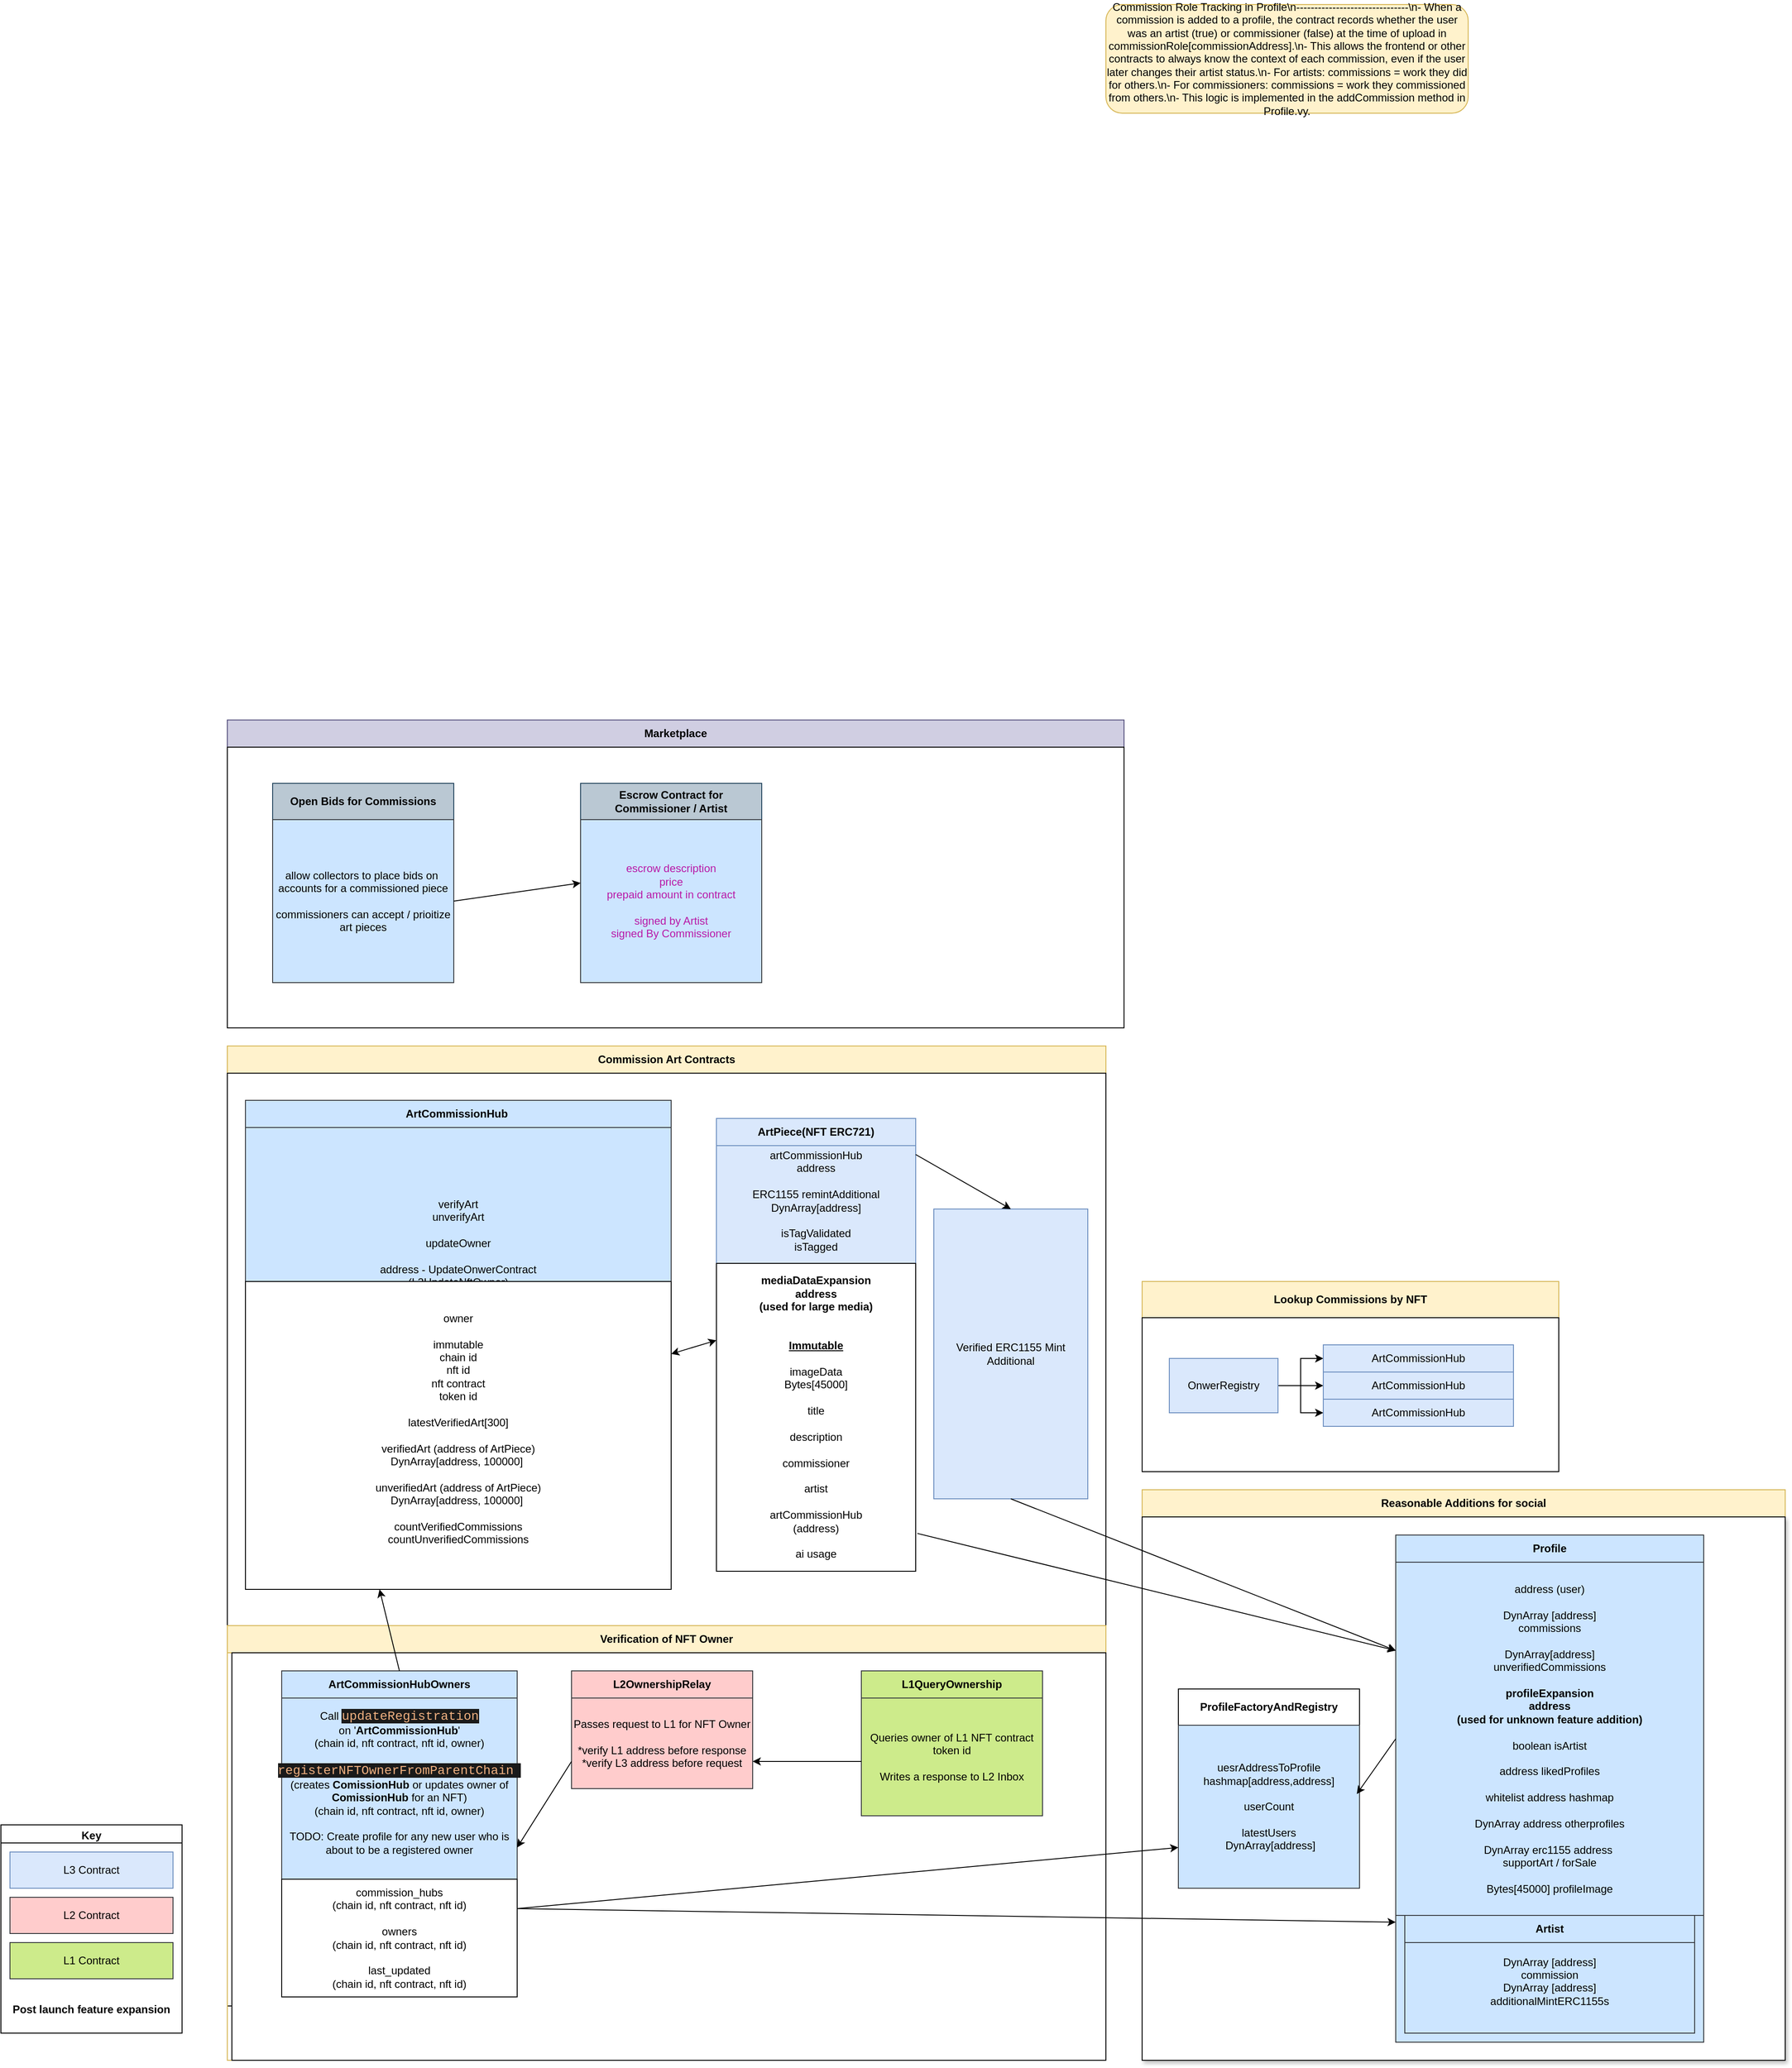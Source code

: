 <mxfile pages="2">
    <diagram name="Object Relational Map" id="AT5KFRhKi9N9oEdTmB1e">
        <mxGraphModel dx="745" dy="647" grid="1" gridSize="10" guides="1" tooltips="1" connect="1" arrows="1" fold="1" page="1" pageScale="1" pageWidth="850" pageHeight="1100" math="0" shadow="0">
            <root>
                <mxCell id="0"/>
                <mxCell id="1" parent="0"/>
                <mxCell id="g5kdfNZb34JJmgtbnOKz-108" value="Commission Art Contracts" style="swimlane;whiteSpace=wrap;html=1;fillColor=#fff2cc;strokeColor=#d6b656;" parent="1" vertex="1">
                    <mxGeometry x="850" y="1580" width="750" height="430" as="geometry"/>
                </mxCell>
                <mxCell id="g5kdfNZb34JJmgtbnOKz-109" style="edgeStyle=orthogonalEdgeStyle;rounded=0;orthogonalLoop=1;jettySize=auto;html=1;entryX=0;entryY=0.5;entryDx=0;entryDy=0;" parent="g5kdfNZb34JJmgtbnOKz-108" source="g5kdfNZb34JJmgtbnOKz-110" target="g5kdfNZb34JJmgtbnOKz-112" edge="1">
                    <mxGeometry relative="1" as="geometry"/>
                </mxCell>
                <mxCell id="g5kdfNZb34JJmgtbnOKz-110" value="&lt;b&gt;Single NFT Registry&lt;/b&gt;&lt;div&gt;address - L1 NFT Contract&lt;/div&gt;&lt;div&gt;uint256 - L1 NFT ID&lt;/div&gt;&lt;div&gt;&lt;div&gt;DynArray[address(commissionArt, 100000] - verifiedCommission&lt;/div&gt;&lt;div&gt;&lt;div&gt;DynArray[address(commissionArt, 100000] - unconfirmedCommission&lt;/div&gt;&lt;div&gt;countVerifiedCommissions&lt;/div&gt;&lt;div&gt;hashMap[&lt;span style=&quot;background-color: transparent; color: light-dark(rgb(0, 0, 0), rgb(255, 255, 255));&quot;&gt;] -&amp;nbsp;&lt;/span&gt;&lt;/div&gt;&lt;div&gt;&lt;span style=&quot;background-color: transparent; color: light-dark(rgb(0, 0, 0), rgb(255, 255, 255));&quot;&gt;-add / remove from allowedCommssioners&lt;/span&gt;&lt;/div&gt;&lt;div&gt;&lt;br&gt;&lt;/div&gt;&lt;/div&gt;&lt;/div&gt;" style="rounded=0;whiteSpace=wrap;html=1;fillColor=#dae8fc;strokeColor=#6c8ebf;" parent="g5kdfNZb34JJmgtbnOKz-108" vertex="1">
                    <mxGeometry x="30" y="70" width="340" height="180" as="geometry"/>
                </mxCell>
                <mxCell id="g5kdfNZb34JJmgtbnOKz-111" value="Commission" style="swimlane;whiteSpace=wrap;html=1;startSize=23;fillColor=#dae8fc;strokeColor=#6c8ebf;" parent="g5kdfNZb34JJmgtbnOKz-108" vertex="1">
                    <mxGeometry x="480" y="50" width="200" height="200" as="geometry"/>
                </mxCell>
                <mxCell id="g5kdfNZb34JJmgtbnOKz-112" value="&lt;table&gt;&lt;tbody&gt;&lt;tr&gt;&lt;td&gt;&lt;span style=&quot;background-color: light-dark(#ffffff, var(--ge-dark-color, #121212));&quot;&gt;&lt;br&gt;&lt;/span&gt;&lt;/td&gt;&lt;td&gt;&lt;span style=&quot;background-color: light-dark(#ffffff, var(--ge-dark-color, #121212));&quot;&gt;&lt;br&gt;&lt;/span&gt;&lt;/td&gt;&lt;/tr&gt;&lt;tr&gt;&lt;td&gt;&lt;span style=&quot;background-color: light-dark(#ffffff, var(--ge-dark-color, #121212));&quot;&gt;artData&lt;br&gt;ERC1155 remintAddress&lt;br&gt;artist&lt;br&gt;commissioner&lt;/span&gt;&lt;/td&gt;&lt;td&gt;&lt;span style=&quot;background-color: light-dark(#ffffff, var(--ge-dark-color, #121212));&quot;&gt;&lt;br&gt;&lt;/span&gt;&lt;/td&gt;&lt;/tr&gt;&lt;tr&gt;&lt;td&gt;&lt;span style=&quot;background-color: light-dark(#ffffff, var(--ge-dark-color, #121212));&quot;&gt;&lt;br&gt;&lt;/span&gt;&lt;/td&gt;&lt;td&gt;&lt;span style=&quot;background-color: light-dark(#ffffff, var(--ge-dark-color, #121212));&quot;&gt;&lt;br&gt;&lt;/span&gt;&lt;/td&gt;&lt;/tr&gt;&lt;tr&gt;&lt;td&gt;&lt;span style=&quot;background-color: light-dark(#ffffff, var(--ge-dark-color, #121212));&quot;&gt;&lt;br&gt;&lt;/span&gt;&lt;/td&gt;&lt;td&gt;&lt;span style=&quot;background-color: light-dark(#ffffff, var(--ge-dark-color, #121212));&quot;&gt;&lt;br&gt;&lt;/span&gt;&lt;/td&gt;&lt;/tr&gt;&lt;tr&gt;&lt;td&gt;&lt;span style=&quot;background-color: light-dark(#ffffff, var(--ge-dark-color, #121212));&quot;&gt;&lt;br&gt;&lt;/span&gt;&lt;/td&gt;&lt;td&gt;&lt;span style=&quot;background-color: light-dark(#ffffff, var(--ge-dark-color, #121212));&quot;&gt;&lt;br&gt;&lt;/span&gt;&lt;/td&gt;&lt;/tr&gt;&lt;tr&gt;&lt;td&gt;&lt;span style=&quot;background-color: light-dark(#ffffff, var(--ge-dark-color, #121212));&quot;&gt;&lt;br&gt;&lt;/span&gt;&lt;/td&gt;&lt;td&gt;&lt;span style=&quot;background-color: light-dark(#ffffff, var(--ge-dark-color, #121212));&quot;&gt;&lt;br&gt;&lt;/span&gt;&lt;/td&gt;&lt;/tr&gt;&lt;tr&gt;&lt;td&gt;&lt;span style=&quot;background-color: light-dark(#ffffff, var(--ge-dark-color, #121212));&quot;&gt;&lt;br&gt;&lt;/span&gt;&lt;/td&gt;&lt;td&gt;&lt;span style=&quot;background-color: light-dark(#ffffff, var(--ge-dark-color, #121212));&quot;&gt;&lt;br&gt;&lt;/span&gt;&lt;/td&gt;&lt;/tr&gt;&lt;tr&gt;&lt;td&gt;&lt;span style=&quot;background-color: light-dark(#ffffff, var(--ge-dark-color, #121212));&quot;&gt;&lt;br&gt;&lt;/span&gt;&lt;/td&gt;&lt;td&gt;&lt;span style=&quot;background-color: light-dark(#ffffff, var(--ge-dark-color, #121212));&quot;&gt;&lt;br&gt;&lt;/span&gt;&lt;/td&gt;&lt;/tr&gt;&lt;tr&gt;&lt;td&gt;&lt;span style=&quot;background-color: light-dark(#ffffff, var(--ge-dark-color, #121212));&quot;&gt;&lt;br&gt;&lt;/span&gt;&lt;/td&gt;&lt;td&gt;&lt;span style=&quot;background-color: light-dark(#ffffff, var(--ge-dark-color, #121212));&quot;&gt;&lt;br&gt;&lt;/span&gt;&lt;/td&gt;&lt;/tr&gt;&lt;/tbody&gt;&lt;/table&gt;" style="rounded=0;whiteSpace=wrap;html=1;fillColor=#dae8fc;strokeColor=#6c8ebf;" parent="g5kdfNZb34JJmgtbnOKz-111" vertex="1">
                    <mxGeometry y="20" width="200" height="180" as="geometry"/>
                </mxCell>
                <mxCell id="g5kdfNZb34JJmgtbnOKz-113" value="Verified ERC1155 Mint Additional" style="rounded=0;whiteSpace=wrap;html=1;fillColor=#dae8fc;strokeColor=#6c8ebf;" parent="g5kdfNZb34JJmgtbnOKz-108" vertex="1">
                    <mxGeometry x="490" y="290" width="170" height="40" as="geometry"/>
                </mxCell>
                <mxCell id="g5kdfNZb34JJmgtbnOKz-118" value="Think about abuse?&amp;nbsp; Users need to be able to unverify all commissions apart from a few" style="text;html=1;align=center;verticalAlign=middle;resizable=0;points=[];autosize=1;strokeColor=none;fillColor=none;" parent="1" vertex="1">
                    <mxGeometry x="880" y="2100" width="490" height="30" as="geometry"/>
                </mxCell>
                <mxCell id="g5kdfNZb34JJmgtbnOKz-119" value="Commission Art Contracts" style="swimlane;whiteSpace=wrap;html=1;fillColor=#fff2cc;strokeColor=#d6b656;rounded=0;glass=0;shadow=0;startSize=30;" parent="1" vertex="1">
                    <mxGeometry x="630" y="1450" width="970" height="1120" as="geometry"/>
                </mxCell>
                <mxCell id="g5kdfNZb34JJmgtbnOKz-120" value="" style="rounded=0;whiteSpace=wrap;html=1;" parent="g5kdfNZb34JJmgtbnOKz-119" vertex="1">
                    <mxGeometry y="30" width="970" height="1030" as="geometry"/>
                </mxCell>
                <mxCell id="g5kdfNZb34JJmgtbnOKz-121" value="ArtPiece(NFT ERC721)" style="swimlane;whiteSpace=wrap;html=1;startSize=30;fillColor=#dae8fc;strokeColor=#6c8ebf;" parent="g5kdfNZb34JJmgtbnOKz-119" vertex="1">
                    <mxGeometry x="540" y="80" width="220" height="440" as="geometry"/>
                </mxCell>
                <mxCell id="g5kdfNZb34JJmgtbnOKz-122" value="&lt;font style=&quot;color: light-dark(rgb(0, 0, 0), rgb(184, 25, 168));&quot;&gt;Verified ERC1155 Mint Additional&lt;/font&gt;" style="rounded=0;whiteSpace=wrap;html=1;fillColor=#dae8fc;strokeColor=#6c8ebf;" parent="g5kdfNZb34JJmgtbnOKz-119" vertex="1">
                    <mxGeometry x="780" y="180" width="170" height="320" as="geometry"/>
                </mxCell>
                <mxCell id="g5kdfNZb34JJmgtbnOKz-123" value="&lt;div&gt;artCommissionHub&lt;/div&gt;&lt;div&gt;address&lt;/div&gt;&lt;div&gt;&lt;br&gt;&lt;/div&gt;&lt;div&gt;&lt;div&gt;&lt;span style=&quot;background-color: transparent; color: light-dark(rgb(0, 0, 0), rgb(255, 255, 255));&quot;&gt;ERC1155 remintAdditional&lt;/span&gt;&lt;/div&gt;&lt;div&gt;&lt;span style=&quot;background-color: transparent; color: light-dark(rgb(0, 0, 0), rgb(255, 255, 255));&quot;&gt;DynArray[address]&lt;br&gt;&lt;/span&gt;&lt;/div&gt;&lt;div&gt;&lt;span style=&quot;background-color: transparent; color: light-dark(rgb(0, 0, 0), rgb(255, 255, 255));&quot;&gt;&lt;br&gt;&lt;/span&gt;&lt;/div&gt;&lt;div&gt;&lt;span style=&quot;background-color: transparent; color: light-dark(rgb(0, 0, 0), rgb(255, 255, 255));&quot;&gt;isTagValidated&lt;/span&gt;&lt;/div&gt;&lt;div&gt;&lt;span style=&quot;background-color: transparent; color: light-dark(rgb(0, 0, 0), rgb(255, 255, 255));&quot;&gt;isTagged&lt;/span&gt;&lt;/div&gt;&lt;div&gt;&lt;br&gt;&lt;/div&gt;&lt;/div&gt;&lt;div&gt;&lt;br&gt;&lt;/div&gt;&lt;div&gt;&lt;br&gt;&lt;/div&gt;&lt;div&gt;&lt;br&gt;&lt;/div&gt;&lt;div&gt;&lt;br&gt;&lt;/div&gt;&lt;div&gt;&lt;br&gt;&lt;/div&gt;&lt;div&gt;&lt;br&gt;&lt;/div&gt;&lt;div&gt;&lt;br&gt;&lt;/div&gt;&lt;div&gt;&lt;br&gt;&lt;/div&gt;&lt;div&gt;&lt;br&gt;&lt;/div&gt;&lt;div&gt;&lt;br&gt;&lt;/div&gt;&lt;div&gt;&lt;br&gt;&lt;/div&gt;&lt;div&gt;&lt;br&gt;&lt;/div&gt;&lt;div&gt;&lt;br&gt;&lt;/div&gt;&lt;div&gt;&lt;br&gt;&lt;/div&gt;&lt;div&gt;&lt;br&gt;&lt;/div&gt;&lt;div&gt;&lt;font style=&quot;color: light-dark(rgb(0, 0, 0), rgb(184, 25, 168));&quot;&gt;&lt;b&gt;&lt;br&gt;&lt;/b&gt;&lt;/font&gt;&lt;/div&gt;&lt;div&gt;&lt;font style=&quot;color: light-dark(rgb(0, 0, 0), rgb(184, 25, 168));&quot;&gt;&lt;b&gt;&lt;br&gt;&lt;/b&gt;&lt;/font&gt;&lt;/div&gt;&lt;div&gt;&lt;font style=&quot;color: light-dark(rgb(0, 0, 0), rgb(184, 25, 168));&quot;&gt;&lt;b&gt;&lt;br&gt;&lt;/b&gt;&lt;/font&gt;&lt;/div&gt;&lt;div&gt;&lt;font style=&quot;color: light-dark(rgb(0, 0, 0), rgb(184, 25, 168));&quot;&gt;&lt;b&gt;&lt;br&gt;&lt;/b&gt;&lt;/font&gt;&lt;/div&gt;" style="rounded=0;whiteSpace=wrap;html=1;fillColor=#dae8fc;strokeColor=#6c8ebf;" parent="g5kdfNZb34JJmgtbnOKz-119" vertex="1">
                    <mxGeometry x="540" y="110" width="220" height="410" as="geometry"/>
                </mxCell>
                <mxCell id="g5kdfNZb34JJmgtbnOKz-124" value="&lt;div&gt;verifyArt&lt;/div&gt;&lt;div&gt;unverifyArt&lt;/div&gt;&lt;div&gt;&lt;br&gt;&lt;/div&gt;&lt;div&gt;updateOwner&lt;/div&gt;&lt;div&gt;&lt;br&gt;&lt;/div&gt;&lt;div&gt;&lt;div&gt;&lt;div&gt;&lt;div&gt;address - UpdateOnwerContract&lt;div&gt;(L3UpdateNftOwner)&lt;/div&gt;&lt;/div&gt;&lt;/div&gt;&lt;div&gt;&lt;br&gt;&lt;/div&gt;&lt;/div&gt;&lt;/div&gt;&lt;div&gt;&lt;br&gt;&lt;/div&gt;&lt;div&gt;&lt;br&gt;&lt;/div&gt;&lt;div&gt;&lt;br&gt;&lt;/div&gt;&lt;div&gt;&lt;br&gt;&lt;/div&gt;&lt;div&gt;&lt;br&gt;&lt;/div&gt;&lt;div&gt;&lt;br&gt;&lt;/div&gt;&lt;div&gt;&lt;br&gt;&lt;/div&gt;&lt;div&gt;&lt;br&gt;&lt;/div&gt;&lt;div&gt;&lt;br&gt;&lt;/div&gt;&lt;div&gt;&lt;br&gt;&lt;/div&gt;&lt;div&gt;&lt;br&gt;&lt;/div&gt;&lt;div&gt;&lt;br&gt;&lt;/div&gt;&lt;div&gt;&lt;br&gt;&lt;/div&gt;&lt;div&gt;&lt;br&gt;&lt;/div&gt;&lt;div&gt;&lt;br&gt;&lt;/div&gt;&lt;div&gt;&lt;br&gt;&lt;/div&gt;" style="rounded=0;whiteSpace=wrap;html=1;fillColor=#cce5ff;strokeColor=#36393d;" parent="g5kdfNZb34JJmgtbnOKz-119" vertex="1">
                    <mxGeometry x="20" y="90" width="470" height="500" as="geometry"/>
                </mxCell>
                <mxCell id="g5kdfNZb34JJmgtbnOKz-125" value="Verification of NFT Owner" style="swimlane;whiteSpace=wrap;html=1;startSize=30;fillColor=#fff2cc;strokeColor=#d6b656;" parent="g5kdfNZb34JJmgtbnOKz-119" vertex="1">
                    <mxGeometry y="640" width="970" height="480" as="geometry"/>
                </mxCell>
                <mxCell id="g5kdfNZb34JJmgtbnOKz-126" value="" style="rounded=0;whiteSpace=wrap;html=1;" parent="g5kdfNZb34JJmgtbnOKz-125" vertex="1">
                    <mxGeometry x="5" y="30" width="965" height="450" as="geometry"/>
                </mxCell>
                <mxCell id="g5kdfNZb34JJmgtbnOKz-127" value="L2OwnershipRelay" style="swimlane;whiteSpace=wrap;html=1;fillColor=#ffcccc;strokeColor=#36393d;startSize=30;" parent="g5kdfNZb34JJmgtbnOKz-125" vertex="1">
                    <mxGeometry x="380" y="50" width="200" height="130" as="geometry"/>
                </mxCell>
                <mxCell id="g5kdfNZb34JJmgtbnOKz-128" value="Passes request to L1 for NFT Owner&lt;div&gt;&lt;br&gt;&lt;/div&gt;&lt;div&gt;*verify L1 address before response&lt;/div&gt;&lt;div&gt;*verify L3 address before request&lt;/div&gt;" style="rounded=0;whiteSpace=wrap;html=1;fillColor=#ffcccc;strokeColor=#36393d;" parent="g5kdfNZb34JJmgtbnOKz-127" vertex="1">
                    <mxGeometry y="30" width="200" height="100" as="geometry"/>
                </mxCell>
                <mxCell id="g5kdfNZb34JJmgtbnOKz-129" value="ArtCommissionHubOwners" style="swimlane;whiteSpace=wrap;html=1;fillColor=#cce5ff;strokeColor=#36393d;startSize=30;" parent="g5kdfNZb34JJmgtbnOKz-125" vertex="1">
                    <mxGeometry x="60" y="50" width="260" height="360" as="geometry"/>
                </mxCell>
                <mxCell id="g5kdfNZb34JJmgtbnOKz-130" value="&lt;div&gt;&lt;span style=&quot;background-color: transparent; color: light-dark(rgb(0, 0, 0), rgb(255, 255, 255));&quot;&gt;Call&amp;nbsp;&lt;/span&gt;&lt;span style=&quot;color: rgb(239, 176, 128); background-color: rgb(26, 26, 26); font-family: Consolas, &amp;quot;Courier New&amp;quot;, monospace; font-size: 14px; white-space: pre;&quot;&gt;updateRegistration&lt;/span&gt;&lt;/div&gt;&lt;div&gt;on &#39;&lt;b&gt;ArtCommissionHub&lt;/b&gt;&#39;&lt;br&gt;&lt;/div&gt;&lt;div&gt;(chain id, nft contract, nft id, owner)&lt;/div&gt;&lt;div&gt;&lt;br&gt;&lt;/div&gt;&lt;div&gt;&lt;span style=&quot;color: rgb(239, 176, 128); background-color: rgb(26, 26, 26); font-family: Consolas, &amp;quot;Courier New&amp;quot;, monospace; font-size: 14px; white-space: pre;&quot;&gt;registerNFTOwnerFromParentChain &lt;/span&gt;&lt;/div&gt;&lt;div&gt;(creates &lt;b&gt;ComissionHub &lt;/b&gt;or updates owner of &lt;b&gt;ComissionHub &lt;/b&gt;for an NFT)&lt;br&gt;&lt;/div&gt;&lt;div&gt;&lt;div&gt;(chain id, nft contract, nft id, owner)&lt;/div&gt;&lt;div&gt;&lt;br&gt;&lt;/div&gt;&lt;div&gt;TODO: Create profile for any new user who is about to be a registered owner&lt;/div&gt;&lt;div&gt;&lt;br&gt;&lt;/div&gt;&lt;/div&gt;&lt;div&gt;&lt;br&gt;&lt;/div&gt;&lt;div&gt;&lt;br&gt;&lt;/div&gt;&lt;div&gt;&lt;br&gt;&lt;/div&gt;&lt;div&gt;&lt;br&gt;&lt;/div&gt;&lt;div&gt;&lt;br&gt;&lt;/div&gt;&lt;div&gt;&lt;br&gt;&lt;/div&gt;&lt;div&gt;&lt;br&gt;&lt;/div&gt;&lt;div&gt;&lt;br&gt;&lt;/div&gt;&lt;div&gt;&lt;br&gt;&lt;/div&gt;" style="rounded=0;whiteSpace=wrap;html=1;fillColor=#cce5ff;strokeColor=#36393d;" parent="g5kdfNZb34JJmgtbnOKz-129" vertex="1">
                    <mxGeometry y="30" width="260" height="330" as="geometry"/>
                </mxCell>
                <mxCell id="g5kdfNZb34JJmgtbnOKz-131" value="commission_hubs&lt;div&gt;(chain id, nft contract, nft id)&lt;/div&gt;&lt;div&gt;&lt;br&gt;&lt;/div&gt;&lt;div&gt;owners&lt;/div&gt;&lt;div&gt;(chain id, nft contract, nft id)&lt;/div&gt;&lt;div&gt;&lt;br&gt;&lt;/div&gt;&lt;div&gt;last_updated&lt;/div&gt;&lt;div&gt;&lt;div&gt;(chain id, nft contract, nft id)&lt;/div&gt;&lt;/div&gt;" style="rounded=0;whiteSpace=wrap;html=1;" parent="g5kdfNZb34JJmgtbnOKz-129" vertex="1">
                    <mxGeometry y="230" width="260" height="130" as="geometry"/>
                </mxCell>
                <mxCell id="g5kdfNZb34JJmgtbnOKz-132" value="L1QueryOwnership" style="swimlane;whiteSpace=wrap;html=1;startSize=30;fillColor=#cdeb8b;strokeColor=#36393d;" parent="g5kdfNZb34JJmgtbnOKz-125" vertex="1">
                    <mxGeometry x="700" y="50" width="200" height="130" as="geometry"/>
                </mxCell>
                <mxCell id="g5kdfNZb34JJmgtbnOKz-133" value="Queries owner of L1 NFT contract token id&lt;div&gt;&lt;br&gt;&lt;/div&gt;&lt;div&gt;Writes a response to L2 Inbox&lt;/div&gt;" style="rounded=0;whiteSpace=wrap;html=1;fillColor=#cdeb8b;strokeColor=#36393d;" parent="g5kdfNZb34JJmgtbnOKz-125" vertex="1">
                    <mxGeometry x="700" y="80" width="200" height="130" as="geometry"/>
                </mxCell>
                <mxCell id="g5kdfNZb34JJmgtbnOKz-134" value="" style="endArrow=classic;html=1;rounded=0;entryX=1;entryY=0.75;entryDx=0;entryDy=0;" parent="g5kdfNZb34JJmgtbnOKz-125" edge="1">
                    <mxGeometry width="50" height="50" relative="1" as="geometry">
                        <mxPoint x="700" y="150" as="sourcePoint"/>
                        <mxPoint x="580" y="150" as="targetPoint"/>
                    </mxGeometry>
                </mxCell>
                <mxCell id="g5kdfNZb34JJmgtbnOKz-135" value="" style="endArrow=classic;html=1;rounded=0;entryX=1;entryY=0.5;entryDx=0;entryDy=0;" parent="g5kdfNZb34JJmgtbnOKz-125" target="g5kdfNZb34JJmgtbnOKz-130" edge="1">
                    <mxGeometry width="50" height="50" relative="1" as="geometry">
                        <mxPoint x="380" y="150" as="sourcePoint"/>
                        <mxPoint x="260" y="150" as="targetPoint"/>
                    </mxGeometry>
                </mxCell>
                <mxCell id="g5kdfNZb34JJmgtbnOKz-136" value="" style="endArrow=classic;html=1;rounded=0;entryX=0.315;entryY=1;entryDx=0;entryDy=0;exitX=0.5;exitY=0;exitDx=0;exitDy=0;entryPerimeter=0;" parent="g5kdfNZb34JJmgtbnOKz-119" source="g5kdfNZb34JJmgtbnOKz-129" target="g5kdfNZb34JJmgtbnOKz-141" edge="1">
                    <mxGeometry width="50" height="50" relative="1" as="geometry">
                        <mxPoint x="940" y="370" as="sourcePoint"/>
                        <mxPoint x="1020" y="330" as="targetPoint"/>
                    </mxGeometry>
                </mxCell>
                <mxCell id="g5kdfNZb34JJmgtbnOKz-137" value="" style="endArrow=classic;html=1;rounded=0;exitX=1;exitY=0.024;exitDx=0;exitDy=0;entryX=0.5;entryY=0;entryDx=0;entryDy=0;exitPerimeter=0;" parent="g5kdfNZb34JJmgtbnOKz-119" source="g5kdfNZb34JJmgtbnOKz-123" target="g5kdfNZb34JJmgtbnOKz-122" edge="1">
                    <mxGeometry width="50" height="50" relative="1" as="geometry">
                        <mxPoint x="940" y="370" as="sourcePoint"/>
                        <mxPoint x="990" y="320" as="targetPoint"/>
                    </mxGeometry>
                </mxCell>
                <mxCell id="g5kdfNZb34JJmgtbnOKz-138" value="&lt;div&gt;&lt;font style=&quot;color: light-dark(rgb(0, 0, 0), rgb(184, 25, 168));&quot;&gt;&lt;b&gt;mediaDataExpansion&lt;/b&gt;&lt;/font&gt;&lt;/div&gt;&lt;div&gt;&lt;font style=&quot;color: light-dark(rgb(0, 0, 0), rgb(184, 25, 168));&quot;&gt;&lt;b&gt;address&lt;/b&gt;&lt;/font&gt;&lt;/div&gt;&lt;div&gt;&lt;b style=&quot;color: light-dark(rgb(0, 0, 0), rgb(184, 25, 168)); background-color: transparent;&quot;&gt;(used for large media)&lt;/b&gt;&lt;/div&gt;&lt;div&gt;&lt;span style=&quot;background-color: transparent; color: light-dark(rgb(0, 0, 0), rgb(255, 255, 255));&quot;&gt;&lt;u&gt;&lt;br&gt;&lt;/u&gt;&lt;/span&gt;&lt;/div&gt;&lt;div&gt;&lt;span style=&quot;background-color: transparent; color: light-dark(rgb(0, 0, 0), rgb(255, 255, 255));&quot;&gt;&lt;u&gt;&lt;br&gt;&lt;/u&gt;&lt;/span&gt;&lt;/div&gt;&lt;div&gt;&lt;span style=&quot;background-color: transparent; color: light-dark(rgb(0, 0, 0), rgb(255, 255, 255));&quot;&gt;&lt;u&gt;&lt;b&gt;Immutable&lt;/b&gt;&lt;/u&gt;&lt;/span&gt;&lt;/div&gt;&lt;div&gt;&lt;span style=&quot;background-color: transparent; color: light-dark(rgb(0, 0, 0), rgb(255, 255, 255));&quot;&gt;&lt;u&gt;&lt;b&gt;&lt;br&gt;&lt;/b&gt;&lt;/u&gt;&lt;/span&gt;&lt;/div&gt;&lt;div&gt;&lt;div&gt;&lt;span style=&quot;background-color: transparent; color: light-dark(rgb(0, 0, 0), rgb(255, 255, 255));&quot;&gt;imageData&lt;/span&gt;&lt;/div&gt;&lt;div&gt;&lt;span style=&quot;background-color: transparent; color: light-dark(rgb(0, 0, 0), rgb(255, 255, 255));&quot;&gt;Bytes[45000]&lt;/span&gt;&lt;/div&gt;&lt;/div&gt;&lt;div&gt;&lt;span style=&quot;background-color: transparent; color: light-dark(rgb(0, 0, 0), rgb(255, 255, 255));&quot;&gt;&lt;br&gt;&lt;/span&gt;&lt;/div&gt;&lt;div&gt;&lt;span style=&quot;background-color: transparent; color: light-dark(rgb(0, 0, 0), rgb(255, 255, 255));&quot;&gt;title&lt;/span&gt;&lt;/div&gt;&lt;div&gt;&lt;span style=&quot;background-color: transparent; color: light-dark(rgb(0, 0, 0), rgb(255, 255, 255));&quot;&gt;&lt;br&gt;&lt;/span&gt;&lt;/div&gt;&lt;div&gt;&lt;span style=&quot;background-color: transparent; color: light-dark(rgb(0, 0, 0), rgb(255, 255, 255));&quot;&gt;description&lt;/span&gt;&lt;/div&gt;&lt;div&gt;&lt;span style=&quot;background-color: transparent; color: light-dark(rgb(0, 0, 0), rgb(255, 255, 255));&quot;&gt;&lt;br&gt;&lt;/span&gt;&lt;/div&gt;&lt;div&gt;&lt;span style=&quot;background-color: transparent; color: light-dark(rgb(0, 0, 0), rgb(255, 255, 255));&quot;&gt;commissioner&lt;/span&gt;&lt;/div&gt;&lt;div&gt;&lt;span style=&quot;background-color: transparent; color: light-dark(rgb(0, 0, 0), rgb(255, 255, 255));&quot;&gt;&lt;br&gt;&lt;/span&gt;&lt;/div&gt;&lt;div&gt;&lt;span style=&quot;background-color: transparent; color: light-dark(rgb(0, 0, 0), rgb(255, 255, 255));&quot;&gt;artist&lt;/span&gt;&lt;/div&gt;&lt;div&gt;&lt;span style=&quot;background-color: transparent; color: light-dark(rgb(0, 0, 0), rgb(255, 255, 255));&quot;&gt;&lt;br&gt;&lt;/span&gt;&lt;/div&gt;&lt;div&gt;&lt;span style=&quot;background-color: transparent; color: light-dark(rgb(0, 0, 0), rgb(255, 255, 255));&quot;&gt;artCommissionHub&lt;/span&gt;&lt;/div&gt;&lt;div&gt;&lt;span style=&quot;background-color: transparent; color: light-dark(rgb(0, 0, 0), rgb(255, 255, 255));&quot;&gt;(address)&lt;/span&gt;&lt;/div&gt;&lt;div&gt;&lt;span style=&quot;background-color: transparent; color: light-dark(rgb(0, 0, 0), rgb(255, 255, 255));&quot;&gt;&lt;br&gt;&lt;/span&gt;&lt;/div&gt;&lt;div&gt;&lt;span style=&quot;background-color: transparent; color: light-dark(rgb(0, 0, 0), rgb(255, 255, 255));&quot;&gt;ai usage&lt;/span&gt;&lt;/div&gt;" style="rounded=0;whiteSpace=wrap;html=1;" parent="g5kdfNZb34JJmgtbnOKz-119" vertex="1">
                    <mxGeometry x="540" y="240" width="220" height="340" as="geometry"/>
                </mxCell>
                <mxCell id="g5kdfNZb34JJmgtbnOKz-139" value="" style="endArrow=classic;startArrow=classic;html=1;rounded=0;entryX=0;entryY=0.25;entryDx=0;entryDy=0;exitX=1;exitY=0.5;exitDx=0;exitDy=0;" parent="g5kdfNZb34JJmgtbnOKz-119" source="g5kdfNZb34JJmgtbnOKz-124" target="g5kdfNZb34JJmgtbnOKz-138" edge="1">
                    <mxGeometry width="50" height="50" relative="1" as="geometry">
                        <mxPoint x="810" y="440" as="sourcePoint"/>
                        <mxPoint x="860" y="390" as="targetPoint"/>
                        <Array as="points"/>
                    </mxGeometry>
                </mxCell>
                <mxCell id="g5kdfNZb34JJmgtbnOKz-140" value="ArtCommissionHub&amp;nbsp;" style="swimlane;whiteSpace=wrap;html=1;startSize=30;fillColor=#cce5ff;strokeColor=#36393d;" parent="g5kdfNZb34JJmgtbnOKz-119" vertex="1">
                    <mxGeometry x="20" y="60" width="470" height="540" as="geometry"/>
                </mxCell>
                <mxCell id="g5kdfNZb34JJmgtbnOKz-141" value="&lt;div&gt;&lt;br&gt;&lt;/div&gt;&lt;div&gt;&lt;div&gt;owner&lt;/div&gt;&lt;div&gt;&lt;br&gt;&lt;/div&gt;&lt;div&gt;immutable&lt;/div&gt;&lt;div&gt;chain id&lt;/div&gt;&lt;div&gt;nft id&lt;/div&gt;&lt;div&gt;nft contract&lt;/div&gt;&lt;div&gt;token id&lt;/div&gt;&lt;div&gt;&lt;br&gt;&lt;/div&gt;&lt;div&gt;latestVerifiedArt[300]&lt;/div&gt;&lt;div&gt;&lt;br&gt;&lt;/div&gt;&lt;div&gt;verifiedArt (address of ArtPiece)&lt;/div&gt;&lt;div&gt;&lt;div&gt;DynArray[address, 100000]&amp;nbsp;&lt;/div&gt;&lt;div&gt;&lt;br&gt;&lt;/div&gt;&lt;div&gt;&lt;div&gt;unverifiedArt (address of ArtPiece)&lt;/div&gt;&lt;div&gt;DynArray[address, 100000]&amp;nbsp;&lt;/div&gt;&lt;/div&gt;&lt;div&gt;&lt;div&gt;&lt;br&gt;&lt;/div&gt;&lt;div&gt;countVerifiedCommissions&lt;/div&gt;&lt;div&gt;countUnverifiedCommissions&lt;/div&gt;&lt;/div&gt;&lt;/div&gt;&lt;/div&gt;&lt;div&gt;&lt;br&gt;&lt;/div&gt;&lt;div&gt;&lt;br&gt;&lt;/div&gt;" style="rounded=0;whiteSpace=wrap;html=1;" parent="g5kdfNZb34JJmgtbnOKz-140" vertex="1">
                    <mxGeometry y="200" width="470" height="340" as="geometry"/>
                </mxCell>
                <mxCell id="g5kdfNZb34JJmgtbnOKz-170" value="Reasonable Additions for social" style="swimlane;whiteSpace=wrap;html=1;fillColor=#fff2cc;strokeColor=#d6b656;startSize=30;" parent="1" vertex="1">
                    <mxGeometry x="1640" y="1940" width="710" height="630" as="geometry"/>
                </mxCell>
                <mxCell id="g5kdfNZb34JJmgtbnOKz-171" value="" style="rounded=0;whiteSpace=wrap;html=1;shadow=1;" parent="g5kdfNZb34JJmgtbnOKz-170" vertex="1">
                    <mxGeometry y="30" width="710" height="600" as="geometry"/>
                </mxCell>
                <mxCell id="g5kdfNZb34JJmgtbnOKz-172" value="ProfileFactoryAndRegistry" style="swimlane;whiteSpace=wrap;html=1;startSize=40;" parent="g5kdfNZb34JJmgtbnOKz-170" vertex="1">
                    <mxGeometry x="40" y="220" width="200" height="220" as="geometry"/>
                </mxCell>
                <mxCell id="g5kdfNZb34JJmgtbnOKz-173" value="" style="whiteSpace=wrap;html=1;" parent="g5kdfNZb34JJmgtbnOKz-172" vertex="1">
                    <mxGeometry y="40" width="200" height="160" as="geometry"/>
                </mxCell>
                <mxCell id="g5kdfNZb34JJmgtbnOKz-174" value="uesrAddressToProfile&lt;div&gt;hashmap[address,address]&lt;/div&gt;&lt;div&gt;&lt;br&gt;&lt;/div&gt;&lt;div&gt;userCount&lt;/div&gt;&lt;div&gt;&lt;br&gt;&lt;/div&gt;&lt;div&gt;latestUsers&lt;/div&gt;&lt;div&gt;&amp;nbsp;DynArray[address]&lt;/div&gt;" style="rounded=0;whiteSpace=wrap;html=1;fillColor=#cce5ff;strokeColor=#36393d;" parent="g5kdfNZb34JJmgtbnOKz-172" vertex="1">
                    <mxGeometry y="40" width="200" height="180" as="geometry"/>
                </mxCell>
                <mxCell id="g5kdfNZb34JJmgtbnOKz-175" value="Profile" style="swimlane;whiteSpace=wrap;html=1;startSize=30;fillColor=#cce5ff;strokeColor=#36393d;" parent="g5kdfNZb34JJmgtbnOKz-170" vertex="1">
                    <mxGeometry x="280" y="50" width="340" height="560" as="geometry"/>
                </mxCell>
                <mxCell id="g5kdfNZb34JJmgtbnOKz-176" value="&lt;div&gt;&lt;br&gt;&lt;/div&gt;" style="rounded=0;whiteSpace=wrap;html=1;fillColor=#cce5ff;strokeColor=#36393d;" parent="g5kdfNZb34JJmgtbnOKz-175" vertex="1">
                    <mxGeometry y="30" width="340" height="530" as="geometry"/>
                </mxCell>
                <mxCell id="g5kdfNZb34JJmgtbnOKz-177" value="&lt;div&gt;address (user)&lt;/div&gt;&lt;div&gt;&lt;br&gt;&lt;/div&gt;DynArray [address]&lt;div&gt;commissions&lt;/div&gt;&lt;div&gt;&lt;font style=&quot;color: light-dark(rgb(0, 0, 0), rgb(184, 25, 168));&quot;&gt;&lt;br&gt;&lt;/font&gt;&lt;/div&gt;&lt;div&gt;&lt;font&gt;DynArray[address]&lt;/font&gt;&lt;/div&gt;&lt;div&gt;&lt;font&gt;unverifiedCommissions&lt;/font&gt;&lt;/div&gt;&lt;div&gt;&lt;font style=&quot;color: light-dark(rgb(0, 0, 0), rgb(184, 25, 168));&quot;&gt;&lt;br&gt;&lt;/font&gt;&lt;/div&gt;&lt;div&gt;&lt;b&gt;&lt;font style=&quot;color: light-dark(rgb(0, 0, 0), rgb(184, 25, 168));&quot;&gt;profileExpansion&lt;/font&gt;&lt;/b&gt;&lt;/div&gt;&lt;div&gt;&lt;b&gt;&lt;font style=&quot;color: light-dark(rgb(0, 0, 0), rgb(184, 25, 168));&quot;&gt;address&lt;/font&gt;&lt;/b&gt;&lt;/div&gt;&lt;div&gt;&lt;b&gt;&lt;font style=&quot;color: light-dark(rgb(0, 0, 0), rgb(184, 25, 168));&quot;&gt;(used for unknown feature addition)&lt;/font&gt;&lt;/b&gt;&lt;/div&gt;&lt;div&gt;&lt;br&gt;&lt;/div&gt;&lt;div&gt;boolean isArtist&lt;/div&gt;&lt;div&gt;&lt;br&gt;&lt;/div&gt;&lt;div&gt;address likedProfiles&lt;/div&gt;&lt;div&gt;&lt;br&gt;&lt;/div&gt;&lt;div&gt;whitelist address hashmap&lt;/div&gt;&lt;div&gt;&lt;br&gt;&lt;/div&gt;&lt;div&gt;DynArray address otherprofiles&lt;/div&gt;&lt;div&gt;&lt;br&gt;&lt;/div&gt;&lt;div&gt;&lt;font style=&quot;color: light-dark(rgb(0, 0, 0), rgb(184, 25, 168));&quot;&gt;DynArray erc1155 address&amp;nbsp;&lt;/font&gt;&lt;/div&gt;&lt;div&gt;&lt;font style=&quot;color: light-dark(rgb(0, 0, 0), rgb(184, 25, 168));&quot;&gt;supportArt / forSale&lt;/font&gt;&lt;/div&gt;&lt;div&gt;&lt;br&gt;&lt;/div&gt;&lt;div&gt;Bytes[45000] profileImage&lt;/div&gt;" style="rounded=0;whiteSpace=wrap;html=1;fillColor=#cce5ff;strokeColor=#36393d;" parent="g5kdfNZb34JJmgtbnOKz-175" vertex="1">
                    <mxGeometry y="30" width="340" height="390" as="geometry"/>
                </mxCell>
                <mxCell id="g5kdfNZb34JJmgtbnOKz-178" value="Artist" style="swimlane;whiteSpace=wrap;html=1;startSize=30;fillColor=#cce5ff;strokeColor=#36393d;" parent="g5kdfNZb34JJmgtbnOKz-175" vertex="1">
                    <mxGeometry x="10" y="420" width="320" height="130" as="geometry"/>
                </mxCell>
                <mxCell id="g5kdfNZb34JJmgtbnOKz-179" value="DynArray [address]&lt;div&gt;commission&lt;/div&gt;&lt;div&gt;DynArray [address]&lt;/div&gt;&lt;div&gt;additionalMintERC1155s&lt;/div&gt;&lt;div&gt;&lt;br&gt;&lt;/div&gt;" style="rounded=0;whiteSpace=wrap;html=1;fillColor=#cce5ff;strokeColor=#36393d;" parent="g5kdfNZb34JJmgtbnOKz-175" vertex="1">
                    <mxGeometry x="10" y="450" width="320" height="100" as="geometry"/>
                </mxCell>
                <mxCell id="g5kdfNZb34JJmgtbnOKz-180" style="edgeStyle=orthogonalEdgeStyle;rounded=0;orthogonalLoop=1;jettySize=auto;html=1;exitX=0.5;exitY=1;exitDx=0;exitDy=0;" parent="g5kdfNZb34JJmgtbnOKz-175" source="g5kdfNZb34JJmgtbnOKz-179" target="g5kdfNZb34JJmgtbnOKz-179" edge="1">
                    <mxGeometry relative="1" as="geometry"/>
                </mxCell>
                <mxCell id="g5kdfNZb34JJmgtbnOKz-200" value="" style="endArrow=classic;html=1;rounded=0;exitX=0;exitY=0.5;exitDx=0;exitDy=0;entryX=0.985;entryY=0.422;entryDx=0;entryDy=0;entryPerimeter=0;" parent="g5kdfNZb34JJmgtbnOKz-170" source="g5kdfNZb34JJmgtbnOKz-177" target="g5kdfNZb34JJmgtbnOKz-174" edge="1">
                    <mxGeometry width="50" height="50" relative="1" as="geometry">
                        <mxPoint x="-300" y="160" as="sourcePoint"/>
                        <mxPoint x="-250" y="110" as="targetPoint"/>
                    </mxGeometry>
                </mxCell>
                <mxCell id="g5kdfNZb34JJmgtbnOKz-181" value="" style="endArrow=classic;html=1;rounded=0;entryX=0;entryY=0.75;entryDx=0;entryDy=0;exitX=1;exitY=0.25;exitDx=0;exitDy=0;" parent="1" source="g5kdfNZb34JJmgtbnOKz-131" target="g5kdfNZb34JJmgtbnOKz-174" edge="1">
                    <mxGeometry width="50" height="50" relative="1" as="geometry">
                        <mxPoint x="1690" y="2410" as="sourcePoint"/>
                        <mxPoint x="1490" y="2240" as="targetPoint"/>
                    </mxGeometry>
                </mxCell>
                <mxCell id="g5kdfNZb34JJmgtbnOKz-182" value="&lt;font style=&quot;color: light-dark(rgb(0, 0, 0), rgb(184, 25, 168));&quot;&gt;Marketplace&lt;/font&gt;" style="swimlane;whiteSpace=wrap;html=1;startSize=30;fillColor=#d0cee2;strokeColor=#56517e;" parent="1" vertex="1">
                    <mxGeometry x="630" y="1090" width="990" height="340" as="geometry"/>
                </mxCell>
                <mxCell id="g5kdfNZb34JJmgtbnOKz-183" value="" style="rounded=0;whiteSpace=wrap;html=1;" parent="g5kdfNZb34JJmgtbnOKz-182" vertex="1">
                    <mxGeometry y="30" width="990" height="310" as="geometry"/>
                </mxCell>
                <mxCell id="g5kdfNZb34JJmgtbnOKz-184" value="&lt;font style=&quot;color: light-dark(rgb(0, 0, 0), rgb(184, 25, 168));&quot;&gt;Open Bids for Commissions&lt;/font&gt;" style="swimlane;whiteSpace=wrap;html=1;startSize=40;fillColor=#bac8d3;strokeColor=#23445d;" parent="g5kdfNZb34JJmgtbnOKz-182" vertex="1">
                    <mxGeometry x="50" y="70" width="200" height="220" as="geometry"/>
                </mxCell>
                <mxCell id="g5kdfNZb34JJmgtbnOKz-185" value="" style="whiteSpace=wrap;html=1;" parent="g5kdfNZb34JJmgtbnOKz-184" vertex="1">
                    <mxGeometry y="40" width="200" height="160" as="geometry"/>
                </mxCell>
                <mxCell id="g5kdfNZb34JJmgtbnOKz-186" value="&lt;font style=&quot;color: light-dark(rgb(0, 0, 0), rgb(184, 25, 168));&quot;&gt;allow collectors to place bids on&amp;nbsp;&lt;/font&gt;&lt;div&gt;&lt;font style=&quot;color: light-dark(rgb(0, 0, 0), rgb(184, 25, 168));&quot;&gt;accounts for a commissioned piece&lt;/font&gt;&lt;/div&gt;&lt;div&gt;&lt;font style=&quot;color: light-dark(rgb(0, 0, 0), rgb(184, 25, 168));&quot;&gt;&lt;br&gt;&lt;/font&gt;&lt;/div&gt;&lt;div&gt;&lt;font style=&quot;color: light-dark(rgb(0, 0, 0), rgb(184, 25, 168));&quot;&gt;commissioners can accept / prioitize&lt;/font&gt;&lt;/div&gt;&lt;div&gt;&lt;font style=&quot;color: light-dark(rgb(0, 0, 0), rgb(184, 25, 168));&quot;&gt;art pieces&lt;/font&gt;&lt;/div&gt;" style="rounded=0;whiteSpace=wrap;html=1;fillColor=#cce5ff;strokeColor=#36393d;" parent="g5kdfNZb34JJmgtbnOKz-184" vertex="1">
                    <mxGeometry y="40" width="200" height="180" as="geometry"/>
                </mxCell>
                <mxCell id="lkXjO7_7kzo6fwQ48Zb2-1" value="&lt;font style=&quot;color: light-dark(rgb(0, 0, 0), rgb(184, 25, 168));&quot;&gt;Escrow Contract for Commissioner / Artist&lt;/font&gt;" style="swimlane;whiteSpace=wrap;html=1;startSize=40;fillColor=#bac8d3;strokeColor=#23445d;" parent="g5kdfNZb34JJmgtbnOKz-182" vertex="1">
                    <mxGeometry x="390" y="70" width="200" height="220" as="geometry"/>
                </mxCell>
                <mxCell id="lkXjO7_7kzo6fwQ48Zb2-2" value="" style="whiteSpace=wrap;html=1;" parent="lkXjO7_7kzo6fwQ48Zb2-1" vertex="1">
                    <mxGeometry y="40" width="200" height="160" as="geometry"/>
                </mxCell>
                <mxCell id="lkXjO7_7kzo6fwQ48Zb2-3" value="&lt;font color=&quot;#b819a8&quot;&gt;escrow description&lt;br&gt;price&lt;/font&gt;&lt;div&gt;&lt;font color=&quot;#b819a8&quot;&gt;prepaid amount in contract&lt;/font&gt;&lt;/div&gt;&lt;div&gt;&lt;font color=&quot;#b819a8&quot;&gt;&lt;br&gt;signed by Artist&lt;/font&gt;&lt;/div&gt;&lt;div&gt;&lt;font color=&quot;#b819a8&quot;&gt;signed By Commissioner&lt;/font&gt;&lt;/div&gt;" style="rounded=0;whiteSpace=wrap;html=1;fillColor=#cce5ff;strokeColor=#36393d;" parent="lkXjO7_7kzo6fwQ48Zb2-1" vertex="1">
                    <mxGeometry y="40" width="200" height="180" as="geometry"/>
                </mxCell>
                <mxCell id="lkXjO7_7kzo6fwQ48Zb2-4" value="" style="endArrow=classic;html=1;rounded=0;exitX=1;exitY=0.5;exitDx=0;exitDy=0;entryX=0;entryY=0.5;entryDx=0;entryDy=0;" parent="g5kdfNZb34JJmgtbnOKz-182" source="g5kdfNZb34JJmgtbnOKz-186" target="lkXjO7_7kzo6fwQ48Zb2-1" edge="1">
                    <mxGeometry width="50" height="50" relative="1" as="geometry">
                        <mxPoint x="570" y="560" as="sourcePoint"/>
                        <mxPoint x="620" y="510" as="targetPoint"/>
                    </mxGeometry>
                </mxCell>
                <mxCell id="g5kdfNZb34JJmgtbnOKz-187" value="Lookup Commissions by NFT" style="swimlane;whiteSpace=wrap;html=1;fillColor=#fff2cc;strokeColor=#d6b656;startSize=40;" parent="1" vertex="1">
                    <mxGeometry x="1640" y="1710" width="460" height="210" as="geometry"/>
                </mxCell>
                <mxCell id="g5kdfNZb34JJmgtbnOKz-188" value="" style="rounded=0;whiteSpace=wrap;html=1;" parent="g5kdfNZb34JJmgtbnOKz-187" vertex="1">
                    <mxGeometry y="40" width="460" height="170" as="geometry"/>
                </mxCell>
                <mxCell id="g5kdfNZb34JJmgtbnOKz-189" value="" style="edgeStyle=orthogonalEdgeStyle;rounded=0;orthogonalLoop=1;jettySize=auto;html=1;exitX=1;exitY=0.5;exitDx=0;exitDy=0;" parent="g5kdfNZb34JJmgtbnOKz-187" source="g5kdfNZb34JJmgtbnOKz-195" target="g5kdfNZb34JJmgtbnOKz-194" edge="1">
                    <mxGeometry relative="1" as="geometry">
                        <mxPoint x="150" y="100" as="sourcePoint"/>
                    </mxGeometry>
                </mxCell>
                <mxCell id="g5kdfNZb34JJmgtbnOKz-190" style="edgeStyle=orthogonalEdgeStyle;rounded=0;orthogonalLoop=1;jettySize=auto;html=1;entryX=0;entryY=0.5;entryDx=0;entryDy=0;exitX=1;exitY=0.5;exitDx=0;exitDy=0;" parent="g5kdfNZb34JJmgtbnOKz-187" source="g5kdfNZb34JJmgtbnOKz-195" target="g5kdfNZb34JJmgtbnOKz-193" edge="1">
                    <mxGeometry relative="1" as="geometry">
                        <mxPoint x="150" y="100" as="sourcePoint"/>
                    </mxGeometry>
                </mxCell>
                <mxCell id="g5kdfNZb34JJmgtbnOKz-191" style="edgeStyle=orthogonalEdgeStyle;rounded=0;orthogonalLoop=1;jettySize=auto;html=1;entryX=0;entryY=0.5;entryDx=0;entryDy=0;exitX=1;exitY=0.5;exitDx=0;exitDy=0;" parent="g5kdfNZb34JJmgtbnOKz-187" source="g5kdfNZb34JJmgtbnOKz-195" target="g5kdfNZb34JJmgtbnOKz-192" edge="1">
                    <mxGeometry relative="1" as="geometry">
                        <mxPoint x="150" y="100" as="sourcePoint"/>
                    </mxGeometry>
                </mxCell>
                <mxCell id="g5kdfNZb34JJmgtbnOKz-192" value="ArtCommissionHub" style="rounded=0;whiteSpace=wrap;html=1;fillColor=#dae8fc;strokeColor=#6c8ebf;" parent="g5kdfNZb34JJmgtbnOKz-187" vertex="1">
                    <mxGeometry x="200" y="70" width="210" height="30" as="geometry"/>
                </mxCell>
                <mxCell id="g5kdfNZb34JJmgtbnOKz-193" value="ArtCommissionHub" style="rounded=0;whiteSpace=wrap;html=1;fillColor=#dae8fc;strokeColor=#6c8ebf;" parent="g5kdfNZb34JJmgtbnOKz-187" vertex="1">
                    <mxGeometry x="200" y="100" width="210" height="30" as="geometry"/>
                </mxCell>
                <mxCell id="g5kdfNZb34JJmgtbnOKz-194" value="ArtCommissionHub" style="rounded=0;whiteSpace=wrap;html=1;fillColor=#dae8fc;strokeColor=#6c8ebf;" parent="g5kdfNZb34JJmgtbnOKz-187" vertex="1">
                    <mxGeometry x="200" y="130" width="210" height="30" as="geometry"/>
                </mxCell>
                <mxCell id="g5kdfNZb34JJmgtbnOKz-195" value="OnwerRegistry" style="rounded=0;whiteSpace=wrap;html=1;fillColor=#dae8fc;strokeColor=#6c8ebf;" parent="g5kdfNZb34JJmgtbnOKz-187" vertex="1">
                    <mxGeometry x="30" y="85" width="120" height="60" as="geometry"/>
                </mxCell>
                <mxCell id="g5kdfNZb34JJmgtbnOKz-196" value="" style="endArrow=classic;html=1;rounded=0;entryX=0;entryY=0.75;entryDx=0;entryDy=0;exitX=1;exitY=0.25;exitDx=0;exitDy=0;" parent="1" source="g5kdfNZb34JJmgtbnOKz-131" target="g5kdfNZb34JJmgtbnOKz-176" edge="1">
                    <mxGeometry width="50" height="50" relative="1" as="geometry">
                        <mxPoint x="2060" y="2720" as="sourcePoint"/>
                        <mxPoint x="1730" y="2240" as="targetPoint"/>
                    </mxGeometry>
                </mxCell>
                <mxCell id="g5kdfNZb34JJmgtbnOKz-197" value="" style="endArrow=classic;html=1;rounded=0;exitX=0.5;exitY=1;exitDx=0;exitDy=0;entryX=0;entryY=0.25;entryDx=0;entryDy=0;" parent="1" source="g5kdfNZb34JJmgtbnOKz-122" target="g5kdfNZb34JJmgtbnOKz-177" edge="1">
                    <mxGeometry width="50" height="50" relative="1" as="geometry">
                        <mxPoint x="1510" y="2110" as="sourcePoint"/>
                        <mxPoint x="1560" y="2060" as="targetPoint"/>
                    </mxGeometry>
                </mxCell>
                <mxCell id="g5kdfNZb34JJmgtbnOKz-198" value="" style="endArrow=classic;html=1;rounded=0;exitX=1.008;exitY=0.877;exitDx=0;exitDy=0;exitPerimeter=0;entryX=0;entryY=0.25;entryDx=0;entryDy=0;" parent="1" source="g5kdfNZb34JJmgtbnOKz-138" target="g5kdfNZb34JJmgtbnOKz-177" edge="1">
                    <mxGeometry width="50" height="50" relative="1" as="geometry">
                        <mxPoint x="1510" y="2110" as="sourcePoint"/>
                        <mxPoint x="1560" y="2060" as="targetPoint"/>
                    </mxGeometry>
                </mxCell>
                <mxCell id="g5kdfNZb34JJmgtbnOKz-142" value="Key" style="swimlane;whiteSpace=wrap;html=1;" parent="1" vertex="1">
                    <mxGeometry x="380" y="2310" width="200" height="230" as="geometry"/>
                </mxCell>
                <mxCell id="g5kdfNZb34JJmgtbnOKz-143" value="&lt;div&gt;&lt;font style=&quot;color: light-dark(rgb(0, 0, 0), rgb(184, 25, 168));&quot;&gt;&lt;b&gt;&lt;br&gt;&lt;/b&gt;&lt;/font&gt;&lt;/div&gt;&lt;div&gt;&lt;font style=&quot;color: light-dark(rgb(0, 0, 0), rgb(184, 25, 168));&quot;&gt;&lt;b&gt;&lt;br&gt;&lt;/b&gt;&lt;/font&gt;&lt;/div&gt;&lt;div&gt;&lt;font style=&quot;color: light-dark(rgb(0, 0, 0), rgb(184, 25, 168));&quot;&gt;&lt;b&gt;&lt;br&gt;&lt;/b&gt;&lt;/font&gt;&lt;/div&gt;&lt;div&gt;&lt;font style=&quot;color: light-dark(rgb(0, 0, 0), rgb(184, 25, 168));&quot;&gt;&lt;b&gt;&lt;br&gt;&lt;/b&gt;&lt;/font&gt;&lt;/div&gt;&lt;div&gt;&lt;font style=&quot;color: light-dark(rgb(0, 0, 0), rgb(184, 25, 168));&quot;&gt;&lt;b&gt;&lt;br&gt;&lt;/b&gt;&lt;/font&gt;&lt;/div&gt;&lt;div&gt;&lt;font style=&quot;color: light-dark(rgb(0, 0, 0), rgb(184, 25, 168));&quot;&gt;&lt;b&gt;&lt;br&gt;&lt;/b&gt;&lt;/font&gt;&lt;/div&gt;&lt;div&gt;&lt;font style=&quot;color: light-dark(rgb(0, 0, 0), rgb(184, 25, 168));&quot;&gt;&lt;b&gt;&lt;br&gt;&lt;/b&gt;&lt;/font&gt;&lt;/div&gt;&lt;div&gt;&lt;font style=&quot;color: light-dark(rgb(0, 0, 0), rgb(184, 25, 168));&quot;&gt;&lt;b&gt;&lt;br&gt;&lt;/b&gt;&lt;/font&gt;&lt;/div&gt;&lt;div&gt;&lt;font style=&quot;color: light-dark(rgb(0, 0, 0), rgb(184, 25, 168));&quot;&gt;&lt;b&gt;&lt;br&gt;&lt;/b&gt;&lt;/font&gt;&lt;/div&gt;&lt;div&gt;&lt;font style=&quot;color: light-dark(rgb(0, 0, 0), rgb(184, 25, 168));&quot;&gt;&lt;b&gt;&lt;br&gt;&lt;/b&gt;&lt;/font&gt;&lt;/div&gt;&lt;div&gt;&lt;font style=&quot;color: light-dark(rgb(0, 0, 0), rgb(184, 25, 168));&quot;&gt;&lt;b&gt;&lt;br&gt;&lt;/b&gt;&lt;/font&gt;&lt;/div&gt;&lt;div&gt;&lt;font style=&quot;color: light-dark(rgb(0, 0, 0), rgb(184, 25, 168));&quot;&gt;&lt;b&gt;Post launch feature expansion&lt;/b&gt;&lt;/font&gt;&lt;/div&gt;" style="rounded=0;whiteSpace=wrap;html=1;" parent="g5kdfNZb34JJmgtbnOKz-142" vertex="1">
                    <mxGeometry y="20" width="200" height="210" as="geometry"/>
                </mxCell>
                <mxCell id="g5kdfNZb34JJmgtbnOKz-144" value="L3 Contract" style="rounded=0;whiteSpace=wrap;html=1;fillColor=#dae8fc;strokeColor=#6c8ebf;" parent="g5kdfNZb34JJmgtbnOKz-142" vertex="1">
                    <mxGeometry x="10" y="30" width="180" height="40" as="geometry"/>
                </mxCell>
                <mxCell id="g5kdfNZb34JJmgtbnOKz-145" value="L2 Contract" style="rounded=0;whiteSpace=wrap;html=1;fillColor=#ffcccc;strokeColor=#36393d;" parent="g5kdfNZb34JJmgtbnOKz-142" vertex="1">
                    <mxGeometry x="10" y="80" width="180" height="40" as="geometry"/>
                </mxCell>
                <mxCell id="g5kdfNZb34JJmgtbnOKz-146" value="L1 Contract" style="rounded=0;whiteSpace=wrap;html=1;fillColor=#cdeb8b;strokeColor=#36393d;" parent="g5kdfNZb34JJmgtbnOKz-142" vertex="1">
                    <mxGeometry x="10" y="130" width="180" height="40" as="geometry"/>
                </mxCell>
                <mxCell id="CommissionRoleDoc" value="Commission Role Tracking in Profile\n-------------------------------\n- When a commission is added to a profile, the contract records whether the user was an artist (true) or commissioner (false) at the time of upload in commissionRole[commissionAddress].\n- This allows the frontend or other contracts to always know the context of each commission, even if the user later changes their artist status.\n- For artists: commissions = work they did for others.\n- For commissioners: commissions = work they commissioned from others.\n- This logic is implemented in the addCommission method in Profile.vy." style="rounded=1;whiteSpace=wrap;html=1;fillColor=#fff2cc;strokeColor=#d6b656;" parent="1" vertex="1">
                    <mxGeometry x="1600" y="300" width="400" height="120" as="geometry"/>
                </mxCell>
            </root>
        </mxGraphModel>
    </diagram>
    <diagram id="H3zf4bIogF9CVOAL8L1h" name="User Behavior Flows">
        <mxGraphModel dx="859" dy="1977" grid="1" gridSize="10" guides="1" tooltips="1" connect="1" arrows="1" fold="1" page="1" pageScale="1" pageWidth="850" pageHeight="1100" math="0" shadow="0">
            <root>
                <mxCell id="0"/>
                <mxCell id="1" parent="0"/>
                <mxCell id="b71COmHJjZHmUfK4wY3B-1" value="" style="group" vertex="1" connectable="0" parent="1">
                    <mxGeometry x="1180" y="480" width="620" height="900" as="geometry"/>
                </mxCell>
                <mxCell id="b71COmHJjZHmUfK4wY3B-3" value="" style="rounded=0;whiteSpace=wrap;html=1;shadow=1;" vertex="1" parent="b71COmHJjZHmUfK4wY3B-1">
                    <mxGeometry y="30" width="480" height="870" as="geometry"/>
                </mxCell>
                <mxCell id="b71COmHJjZHmUfK4wY3B-2" value="New Art Piece Flow" style="swimlane;whiteSpace=wrap;html=1;fillColor=#e1d5e7;strokeColor=#9673a6;shadow=1;startSize=30;movable=1;resizable=1;rotatable=1;deletable=1;editable=1;locked=0;connectable=1;container=0;" vertex="1" parent="b71COmHJjZHmUfK4wY3B-1">
                    <mxGeometry width="480" height="900" as="geometry"/>
                </mxCell>
                <mxCell id="b71COmHJjZHmUfK4wY3B-10" value="&lt;font style=&quot;color: light-dark(rgb(0, 0, 0), rgb(184, 25, 168));&quot;&gt;&lt;b&gt;Write chunks to large file&lt;/b&gt;&lt;/font&gt;" style="rounded=0;whiteSpace=wrap;html=1;fillColor=#fad7ac;strokeColor=#b46504;" vertex="1" parent="b71COmHJjZHmUfK4wY3B-2">
                    <mxGeometry x="330" y="250" width="120" height="60" as="geometry"/>
                </mxCell>
                <mxCell id="b71COmHJjZHmUfK4wY3B-22" value="Select Contract &lt;br&gt;and Chain&lt;div&gt;of original piece&amp;nbsp;&lt;/div&gt;" style="rounded=0;whiteSpace=wrap;html=1;fillColor=#b1ddf0;strokeColor=#10739e;" vertex="1" parent="b71COmHJjZHmUfK4wY3B-2">
                    <mxGeometry x="310" y="520" width="120" height="60" as="geometry"/>
                </mxCell>
                <mxCell id="b71COmHJjZHmUfK4wY3B-21" value="Save to Profile" style="rounded=0;whiteSpace=wrap;html=1;fillColor=#b1ddf0;strokeColor=#10739e;" vertex="1" parent="b71COmHJjZHmUfK4wY3B-2">
                    <mxGeometry x="150" y="530" width="120" height="40" as="geometry"/>
                </mxCell>
                <mxCell id="b71COmHJjZHmUfK4wY3B-15" value="Does account&amp;nbsp;&lt;div&gt;have a profile?&lt;/div&gt;" style="rounded=0;whiteSpace=wrap;html=1;" vertex="1" parent="b71COmHJjZHmUfK4wY3B-2">
                    <mxGeometry x="152.5" y="610" width="115" height="60" as="geometry"/>
                </mxCell>
                <mxCell id="b71COmHJjZHmUfK4wY3B-17" value="CreateArtPiece&lt;br&gt;(on Profie)&lt;br&gt;&lt;br&gt;- Adds art to profile (My Art or Commission)" style="rounded=0;whiteSpace=wrap;html=1;fillColor=#fad7ac;strokeColor=#b46504;" vertex="1" parent="b71COmHJjZHmUfK4wY3B-2">
                    <mxGeometry x="282.5" y="710" width="120" height="110" as="geometry"/>
                </mxCell>
                <mxCell id="b71COmHJjZHmUfK4wY3B-6" value="CreateProfile&lt;br&gt;AndArtPiece&lt;br&gt;(On Profile-Factory-And-Registry)&lt;br&gt;&lt;br&gt;-Creates Profile&lt;br&gt;- Adds art to profile (My Art or Commission)" style="rounded=0;whiteSpace=wrap;html=1;fillColor=#fad7ac;strokeColor=#b46504;" vertex="1" parent="b71COmHJjZHmUfK4wY3B-2">
                    <mxGeometry x="50" y="700" width="120" height="130" as="geometry"/>
                </mxCell>
                <mxCell id="b71COmHJjZHmUfK4wY3B-25" value="" style="endArrow=classic;html=1;rounded=0;exitX=0;exitY=0.5;exitDx=0;exitDy=0;entryX=1;entryY=0.5;entryDx=0;entryDy=0;" edge="1" parent="b71COmHJjZHmUfK4wY3B-2" source="b71COmHJjZHmUfK4wY3B-22" target="b71COmHJjZHmUfK4wY3B-21">
                    <mxGeometry width="50" height="50" relative="1" as="geometry">
                        <mxPoint x="260" y="390" as="sourcePoint"/>
                        <mxPoint x="310" y="340" as="targetPoint"/>
                    </mxGeometry>
                </mxCell>
                <mxCell id="b71COmHJjZHmUfK4wY3B-16" value="" style="endArrow=classic;html=1;rounded=0;entryX=0.5;entryY=0;entryDx=0;entryDy=0;exitX=0.5;exitY=1;exitDx=0;exitDy=0;" edge="1" parent="b71COmHJjZHmUfK4wY3B-2" source="b71COmHJjZHmUfK4wY3B-21" target="b71COmHJjZHmUfK4wY3B-15">
                    <mxGeometry width="50" height="50" relative="1" as="geometry">
                        <mxPoint x="270" y="420" as="sourcePoint"/>
                        <mxPoint x="565" y="440" as="targetPoint"/>
                    </mxGeometry>
                </mxCell>
                <mxCell id="b71COmHJjZHmUfK4wY3B-18" value="" style="endArrow=classic;html=1;rounded=0;exitX=1;exitY=0.5;exitDx=0;exitDy=0;entryX=0.5;entryY=0;entryDx=0;entryDy=0;" edge="1" parent="b71COmHJjZHmUfK4wY3B-2" source="b71COmHJjZHmUfK4wY3B-15" target="b71COmHJjZHmUfK4wY3B-17">
                    <mxGeometry width="50" height="50" relative="1" as="geometry">
                        <mxPoint x="515" y="490" as="sourcePoint"/>
                        <mxPoint x="565" y="440" as="targetPoint"/>
                    </mxGeometry>
                </mxCell>
                <mxCell id="b71COmHJjZHmUfK4wY3B-19" value="" style="endArrow=classic;html=1;rounded=0;exitX=0;exitY=0.5;exitDx=0;exitDy=0;entryX=0.5;entryY=0;entryDx=0;entryDy=0;" edge="1" parent="b71COmHJjZHmUfK4wY3B-2" source="b71COmHJjZHmUfK4wY3B-15" target="b71COmHJjZHmUfK4wY3B-6">
                    <mxGeometry width="50" height="50" relative="1" as="geometry">
                        <mxPoint x="450" y="630" as="sourcePoint"/>
                        <mxPoint x="500" y="580" as="targetPoint"/>
                    </mxGeometry>
                </mxCell>
                <mxCell id="b71COmHJjZHmUfK4wY3B-20" value="Art is for&amp;nbsp;&lt;div&gt;Commission?&lt;/div&gt;" style="rounded=0;whiteSpace=wrap;html=1;" vertex="1" parent="b71COmHJjZHmUfK4wY3B-1">
                    <mxGeometry x="150" y="370" width="120" height="60" as="geometry"/>
                </mxCell>
                <mxCell id="b71COmHJjZHmUfK4wY3B-14" value="" style="endArrow=classic;html=1;rounded=0;exitX=0;exitY=0.5;exitDx=0;exitDy=0;entryX=0.5;entryY=0;entryDx=0;entryDy=0;" edge="1" parent="b71COmHJjZHmUfK4wY3B-1" source="b71COmHJjZHmUfK4wY3B-10" target="b71COmHJjZHmUfK4wY3B-20">
                    <mxGeometry width="50" height="50" relative="1" as="geometry">
                        <mxPoint x="470" y="500" as="sourcePoint"/>
                        <mxPoint x="120" y="290" as="targetPoint"/>
                    </mxGeometry>
                </mxCell>
                <mxCell id="b71COmHJjZHmUfK4wY3B-24" value="" style="endArrow=classic;html=1;rounded=0;entryX=0.5;entryY=0;entryDx=0;entryDy=0;exitX=0.5;exitY=1;exitDx=0;exitDy=0;" edge="1" parent="b71COmHJjZHmUfK4wY3B-1" source="b71COmHJjZHmUfK4wY3B-20" target="b71COmHJjZHmUfK4wY3B-22">
                    <mxGeometry width="50" height="50" relative="1" as="geometry">
                        <mxPoint x="320" y="330" as="sourcePoint"/>
                        <mxPoint x="340" y="380" as="targetPoint"/>
                    </mxGeometry>
                </mxCell>
                <mxCell id="b71COmHJjZHmUfK4wY3B-23" value="" style="endArrow=classic;html=1;rounded=0;exitX=0.5;exitY=1;exitDx=0;exitDy=0;entryX=0.5;entryY=0;entryDx=0;entryDy=0;" edge="1" parent="b71COmHJjZHmUfK4wY3B-1" source="b71COmHJjZHmUfK4wY3B-20" target="b71COmHJjZHmUfK4wY3B-21">
                    <mxGeometry width="50" height="50" relative="1" as="geometry">
                        <mxPoint x="290" y="430" as="sourcePoint"/>
                        <mxPoint x="340" y="380" as="targetPoint"/>
                    </mxGeometry>
                </mxCell>
                <mxCell id="vey3xkH-NvoXJWIZu9Ec-1" value="&lt;font style=&quot;color: light-dark(rgb(0, 0, 0), rgb(255, 255, 255));&quot;&gt;&lt;b&gt;Yes&lt;/b&gt;&lt;/font&gt;" style="text;html=1;align=center;verticalAlign=middle;resizable=0;points=[];autosize=1;strokeColor=none;fillColor=none;" vertex="1" parent="b71COmHJjZHmUfK4wY3B-1">
                    <mxGeometry x="305" y="450" width="40" height="30" as="geometry"/>
                </mxCell>
                <mxCell id="vey3xkH-NvoXJWIZu9Ec-18" value="&lt;font style=&quot;color: light-dark(rgb(0, 0, 0), rgb(255, 255, 255));&quot;&gt;&lt;b&gt;No&lt;/b&gt;&lt;/font&gt;" style="text;html=1;align=center;verticalAlign=middle;resizable=0;points=[];autosize=1;strokeColor=none;fillColor=none;" vertex="1" parent="b71COmHJjZHmUfK4wY3B-1">
                    <mxGeometry x="160" y="460" width="40" height="30" as="geometry"/>
                </mxCell>
                <mxCell id="vey3xkH-NvoXJWIZu9Ec-19" value="&lt;font style=&quot;color: light-dark(rgb(0, 0, 0), rgb(255, 255, 255));&quot;&gt;&lt;b&gt;No&lt;/b&gt;&lt;/font&gt;" style="text;html=1;align=center;verticalAlign=middle;resizable=0;points=[];autosize=1;strokeColor=none;fillColor=none;" vertex="1" parent="b71COmHJjZHmUfK4wY3B-1">
                    <mxGeometry x="95" y="640" width="40" height="30" as="geometry"/>
                </mxCell>
                <mxCell id="vey3xkH-NvoXJWIZu9Ec-20" value="&lt;font style=&quot;color: light-dark(rgb(0, 0, 0), rgb(255, 255, 255));&quot;&gt;&lt;b&gt;Yes&lt;/b&gt;&lt;/font&gt;" style="text;html=1;align=center;verticalAlign=middle;resizable=0;points=[];autosize=1;strokeColor=none;fillColor=none;" vertex="1" parent="b71COmHJjZHmUfK4wY3B-1">
                    <mxGeometry x="300" y="650" width="40" height="30" as="geometry"/>
                </mxCell>
                <mxCell id="b71COmHJjZHmUfK4wY3B-4" style="edgeStyle=orthogonalEdgeStyle;rounded=0;orthogonalLoop=1;jettySize=auto;html=1;" edge="1" parent="1" source="b71COmHJjZHmUfK4wY3B-5" target="b71COmHJjZHmUfK4wY3B-7">
                    <mxGeometry relative="1" as="geometry">
                        <mxPoint x="1345" y="640" as="targetPoint"/>
                    </mxGeometry>
                </mxCell>
                <mxCell id="b71COmHJjZHmUfK4wY3B-5" value="User" style="rounded=1;whiteSpace=wrap;html=1;fillColor=#d5e8d4;strokeColor=#82b366;" vertex="1" parent="1">
                    <mxGeometry x="1280" y="530" width="120" height="60" as="geometry"/>
                </mxCell>
                <mxCell id="b71COmHJjZHmUfK4wY3B-7" value="Upload Art Piece&amp;nbsp;&lt;br&gt;(shrink to 45kb contract size)" style="rounded=1;whiteSpace=wrap;html=1;fillColor=#b1ddf0;strokeColor=#10739e;" vertex="1" parent="1">
                    <mxGeometry x="1280" y="630" width="120" height="60" as="geometry"/>
                </mxCell>
                <mxCell id="b71COmHJjZHmUfK4wY3B-8" value="&lt;font style=&quot;color: light-dark(rgb(0, 0, 0), rgb(184, 25, 168));&quot;&gt;Larger File?&lt;/font&gt;" style="text;html=1;align=center;verticalAlign=middle;resizable=0;points=[];autosize=1;strokeColor=none;fillColor=none;" vertex="1" parent="1">
                    <mxGeometry x="1415" y="630" width="90" height="30" as="geometry"/>
                </mxCell>
                <mxCell id="b71COmHJjZHmUfK4wY3B-9" value="&lt;font style=&quot;color: light-dark(rgb(0, 0, 0), rgb(184, 25, 168));&quot;&gt;&lt;b&gt;Upload Larger Data&lt;/b&gt;&lt;/font&gt;&lt;div&gt;&lt;font style=&quot;color: light-dark(rgb(0, 0, 0), rgb(184, 25, 168));&quot;&gt;&lt;b&gt;(create chunks)&lt;/b&gt;&lt;/font&gt;&lt;/div&gt;" style="rounded=1;whiteSpace=wrap;html=1;fillColor=#b1ddf0;strokeColor=#10739e;" vertex="1" parent="1">
                    <mxGeometry x="1510" y="630" width="120" height="60" as="geometry"/>
                </mxCell>
                <mxCell id="b71COmHJjZHmUfK4wY3B-11" value="" style="endArrow=classic;html=1;rounded=0;exitX=0.5;exitY=1;exitDx=0;exitDy=0;entryX=0.5;entryY=0;entryDx=0;entryDy=0;" edge="1" parent="1" source="b71COmHJjZHmUfK4wY3B-9" target="b71COmHJjZHmUfK4wY3B-10">
                    <mxGeometry width="50" height="50" relative="1" as="geometry">
                        <mxPoint x="1590" y="770" as="sourcePoint"/>
                        <mxPoint x="1640" y="720" as="targetPoint"/>
                    </mxGeometry>
                </mxCell>
                <mxCell id="b71COmHJjZHmUfK4wY3B-12" value="" style="endArrow=classic;html=1;rounded=0;exitX=1;exitY=0.5;exitDx=0;exitDy=0;entryX=0;entryY=0.5;entryDx=0;entryDy=0;" edge="1" parent="1" source="b71COmHJjZHmUfK4wY3B-7" target="b71COmHJjZHmUfK4wY3B-9">
                    <mxGeometry width="50" height="50" relative="1" as="geometry">
                        <mxPoint x="1685" y="970" as="sourcePoint"/>
                        <mxPoint x="1735" y="920" as="targetPoint"/>
                    </mxGeometry>
                </mxCell>
                <mxCell id="b71COmHJjZHmUfK4wY3B-13" value="" style="endArrow=classic;html=1;rounded=0;exitX=0.5;exitY=1;exitDx=0;exitDy=0;entryX=0.5;entryY=0;entryDx=0;entryDy=0;" edge="1" parent="1" source="b71COmHJjZHmUfK4wY3B-7" target="b71COmHJjZHmUfK4wY3B-20">
                    <mxGeometry width="50" height="50" relative="1" as="geometry">
                        <mxPoint x="1685" y="980" as="sourcePoint"/>
                        <mxPoint x="1447.5" y="760" as="targetPoint"/>
                    </mxGeometry>
                </mxCell>
                <mxCell id="b71COmHJjZHmUfK4wY3B-26" value="" style="endArrow=classic;html=1;rounded=0;entryX=0.5;entryY=0;entryDx=0;entryDy=0;exitX=0.5;exitY=1;exitDx=0;exitDy=0;" edge="1" parent="1" source="b71COmHJjZHmUfK4wY3B-5" target="b71COmHJjZHmUfK4wY3B-7">
                    <mxGeometry width="50" height="50" relative="1" as="geometry">
                        <mxPoint x="1440" y="870" as="sourcePoint"/>
                        <mxPoint x="1490" y="820" as="targetPoint"/>
                    </mxGeometry>
                </mxCell>
                <mxCell id="b71COmHJjZHmUfK4wY3B-27" value="Key" style="swimlane;whiteSpace=wrap;html=1;" vertex="1" parent="1">
                    <mxGeometry x="1740" y="160" width="200" height="230" as="geometry"/>
                </mxCell>
                <mxCell id="b71COmHJjZHmUfK4wY3B-28" value="&lt;div&gt;&lt;font style=&quot;color: light-dark(rgb(0, 0, 0), rgb(184, 25, 168));&quot;&gt;&lt;b&gt;&lt;br&gt;&lt;/b&gt;&lt;/font&gt;&lt;/div&gt;&lt;div&gt;&lt;font style=&quot;color: light-dark(rgb(0, 0, 0), rgb(184, 25, 168));&quot;&gt;&lt;b&gt;&lt;br&gt;&lt;/b&gt;&lt;/font&gt;&lt;/div&gt;&lt;div&gt;&lt;font style=&quot;color: light-dark(rgb(0, 0, 0), rgb(184, 25, 168));&quot;&gt;&lt;b&gt;&lt;br&gt;&lt;/b&gt;&lt;/font&gt;&lt;/div&gt;&lt;div&gt;&lt;font style=&quot;color: light-dark(rgb(0, 0, 0), rgb(184, 25, 168));&quot;&gt;&lt;b&gt;&lt;br&gt;&lt;/b&gt;&lt;/font&gt;&lt;/div&gt;&lt;div&gt;&lt;font style=&quot;color: light-dark(rgb(0, 0, 0), rgb(184, 25, 168));&quot;&gt;&lt;b&gt;&lt;br&gt;&lt;/b&gt;&lt;/font&gt;&lt;/div&gt;&lt;div&gt;&lt;font style=&quot;color: light-dark(rgb(0, 0, 0), rgb(184, 25, 168));&quot;&gt;&lt;b&gt;&lt;br&gt;&lt;/b&gt;&lt;/font&gt;&lt;/div&gt;&lt;div&gt;&lt;font style=&quot;color: light-dark(rgb(0, 0, 0), rgb(184, 25, 168));&quot;&gt;&lt;b&gt;&lt;br&gt;&lt;/b&gt;&lt;/font&gt;&lt;/div&gt;&lt;div&gt;&lt;font style=&quot;color: light-dark(rgb(0, 0, 0), rgb(184, 25, 168));&quot;&gt;&lt;b&gt;&lt;br&gt;&lt;/b&gt;&lt;/font&gt;&lt;/div&gt;&lt;div&gt;&lt;font style=&quot;color: light-dark(rgb(0, 0, 0), rgb(184, 25, 168));&quot;&gt;&lt;b&gt;&lt;br&gt;&lt;/b&gt;&lt;/font&gt;&lt;/div&gt;&lt;div&gt;&lt;font style=&quot;color: light-dark(rgb(0, 0, 0), rgb(184, 25, 168));&quot;&gt;&lt;b&gt;&lt;br&gt;&lt;/b&gt;&lt;/font&gt;&lt;/div&gt;&lt;div&gt;&lt;font style=&quot;color: light-dark(rgb(0, 0, 0), rgb(184, 25, 168));&quot;&gt;&lt;b&gt;&lt;br&gt;&lt;/b&gt;&lt;/font&gt;&lt;/div&gt;&lt;div&gt;&lt;font style=&quot;color: light-dark(rgb(0, 0, 0), rgb(184, 25, 168));&quot;&gt;&lt;b&gt;Post launch feature expansion&lt;/b&gt;&lt;/font&gt;&lt;/div&gt;" style="rounded=0;whiteSpace=wrap;html=1;" vertex="1" parent="b71COmHJjZHmUfK4wY3B-27">
                    <mxGeometry y="20" width="200" height="210" as="geometry"/>
                </mxCell>
                <mxCell id="b71COmHJjZHmUfK4wY3B-29" value="Website Interaction" style="rounded=0;whiteSpace=wrap;html=1;fillColor=#b1ddf0;strokeColor=#10739e;" vertex="1" parent="b71COmHJjZHmUfK4wY3B-27">
                    <mxGeometry x="10" y="30" width="180" height="40" as="geometry"/>
                </mxCell>
                <mxCell id="b71COmHJjZHmUfK4wY3B-30" value="Contract Interaction" style="rounded=0;whiteSpace=wrap;html=1;fillColor=#fad7ac;strokeColor=#b46504;" vertex="1" parent="b71COmHJjZHmUfK4wY3B-27">
                    <mxGeometry x="10" y="80" width="180" height="40" as="geometry"/>
                </mxCell>
                <mxCell id="b71COmHJjZHmUfK4wY3B-31" value="Human Starts" style="rounded=0;whiteSpace=wrap;html=1;fillColor=#cdeb8b;strokeColor=#36393d;" vertex="1" parent="b71COmHJjZHmUfK4wY3B-27">
                    <mxGeometry x="10" y="130" width="180" height="40" as="geometry"/>
                </mxCell>
                <mxCell id="vey3xkH-NvoXJWIZu9Ec-1" value="" style="group;fillColor=#b1ddf0;strokeColor=#10739e;" vertex="1" connectable="0" parent="1">
                    <mxGeometry x="1780" y="520" width="620" height="720" as="geometry"/>
                </mxCell>
                <mxCell id="vey3xkH-NvoXJWIZu9Ec-2" value="Update Art&amp;nbsp;" style="swimlane;whiteSpace=wrap;html=1;fillColor=#e1d5e7;strokeColor=#9673a6;shadow=1;startSize=30;movable=1;resizable=1;rotatable=1;deletable=1;editable=1;locked=0;connectable=1;container=0;" vertex="1" parent="vey3xkH-NvoXJWIZu9Ec-1">
                    <mxGeometry width="620" height="720" as="geometry"/>
                </mxCell>
                <mxCell id="vey3xkH-NvoXJWIZu9Ec-3" value="" style="rounded=0;whiteSpace=wrap;html=1;shadow=1;" vertex="1" parent="vey3xkH-NvoXJWIZu9Ec-1">
                    <mxGeometry y="30" width="620" height="690" as="geometry"/>
                </mxCell>
                <mxCell id="vey3xkH-NvoXJWIZu9Ec-4" value="User Profile" style="rounded=1;whiteSpace=wrap;html=1;fillColor=#d5e8d4;strokeColor=#82b366;" vertex="1" parent="vey3xkH-NvoXJWIZu9Ec-1">
                    <mxGeometry x="240" y="60" width="120" height="60" as="geometry"/>
                </mxCell>
                <mxCell id="vey3xkH-NvoXJWIZu9Ec-7" value="Attach Art to&amp;nbsp;&lt;div&gt;Original Work&lt;/div&gt;" style="rounded=0;whiteSpace=wrap;html=1;fillColor=#b1ddf0;strokeColor=#10739e;" vertex="1" parent="vey3xkH-NvoXJWIZu9Ec-1">
                    <mxGeometry x="240" y="170" width="120" height="60" as="geometry"/>
                </mxCell>
                <mxCell id="vey3xkH-NvoXJWIZu9Ec-8" value="" style="endArrow=classic;html=1;rounded=0;exitX=0.5;exitY=1;exitDx=0;exitDy=0;entryX=0.5;entryY=0;entryDx=0;entryDy=0;" edge="1" parent="vey3xkH-NvoXJWIZu9Ec-1" source="vey3xkH-NvoXJWIZu9Ec-4" target="vey3xkH-NvoXJWIZu9Ec-7">
                    <mxGeometry width="50" height="50" relative="1" as="geometry">
                        <mxPoint x="220" y="180" as="sourcePoint"/>
                        <mxPoint x="270" y="130" as="targetPoint"/>
                    </mxGeometry>
                </mxCell>
                <mxCell id="vey3xkH-NvoXJWIZu9Ec-9" value="Which type of attachment" style="rounded=0;whiteSpace=wrap;html=1;" vertex="1" parent="vey3xkH-NvoXJWIZu9Ec-1">
                    <mxGeometry x="240" y="280" width="120" height="60" as="geometry"/>
                </mxCell>
                <mxCell id="vey3xkH-NvoXJWIZu9Ec-11" value="&lt;div&gt;&lt;br&gt;&lt;/div&gt;Attach to ArtCommissionHub&lt;br&gt;&lt;br&gt;Remove from MyArt" style="rounded=0;whiteSpace=wrap;html=1;fillColor=#fad7ac;strokeColor=#b46504;" vertex="1" parent="vey3xkH-NvoXJWIZu9Ec-1">
                    <mxGeometry x="130" y="410" width="120" height="90" as="geometry"/>
                </mxCell>
                <mxCell id="vey3xkH-NvoXJWIZu9Ec-12" value="&lt;div&gt;&lt;br&gt;&lt;/div&gt;Attach to ArtCommissionHub&lt;br&gt;&lt;br&gt;Remove from MyArt" style="rounded=0;whiteSpace=wrap;html=1;fillColor=#fad7ac;strokeColor=#b46504;" vertex="1" parent="vey3xkH-NvoXJWIZu9Ec-1">
                    <mxGeometry x="370" y="410" width="120" height="90" as="geometry"/>
                </mxCell>
                <mxCell id="vey3xkH-NvoXJWIZu9Ec-13" value="" style="endArrow=classic;html=1;rounded=0;exitX=0;exitY=0.5;exitDx=0;exitDy=0;entryX=0.5;entryY=0;entryDx=0;entryDy=0;" edge="1" parent="vey3xkH-NvoXJWIZu9Ec-1" source="vey3xkH-NvoXJWIZu9Ec-9" target="vey3xkH-NvoXJWIZu9Ec-11">
                    <mxGeometry width="50" height="50" relative="1" as="geometry">
                        <mxPoint x="360" y="250" as="sourcePoint"/>
                        <mxPoint x="410" y="200" as="targetPoint"/>
                    </mxGeometry>
                </mxCell>
                <mxCell id="vey3xkH-NvoXJWIZu9Ec-14" value="" style="endArrow=classic;html=1;rounded=0;exitX=1;exitY=0.5;exitDx=0;exitDy=0;entryX=0.5;entryY=0;entryDx=0;entryDy=0;" edge="1" parent="vey3xkH-NvoXJWIZu9Ec-1" source="vey3xkH-NvoXJWIZu9Ec-9" target="vey3xkH-NvoXJWIZu9Ec-12">
                    <mxGeometry width="50" height="50" relative="1" as="geometry">
                        <mxPoint x="360" y="250" as="sourcePoint"/>
                        <mxPoint x="410" y="200" as="targetPoint"/>
                    </mxGeometry>
                </mxCell>
                <mxCell id="vey3xkH-NvoXJWIZu9Ec-15" value="&lt;font style=&quot;color: light-dark(rgb(0, 0, 0), rgb(255, 255, 255));&quot;&gt;&lt;b&gt;Is Artist&lt;/b&gt;&lt;/font&gt;" style="text;html=1;align=center;verticalAlign=middle;resizable=0;points=[];autosize=1;strokeColor=none;fillColor=none;" vertex="1" parent="vey3xkH-NvoXJWIZu9Ec-1">
                    <mxGeometry x="130" y="330" width="70" height="30" as="geometry"/>
                </mxCell>
                <mxCell id="vey3xkH-NvoXJWIZu9Ec-16" value="&lt;font style=&quot;color: light-dark(rgb(0, 0, 0), rgb(255, 255, 255));&quot;&gt;&lt;b&gt;Is Commission&lt;/b&gt;&lt;/font&gt;" style="text;html=1;align=center;verticalAlign=middle;resizable=0;points=[];autosize=1;strokeColor=none;fillColor=none;" vertex="1" parent="vey3xkH-NvoXJWIZu9Ec-1">
                    <mxGeometry x="410" y="330" width="110" height="30" as="geometry"/>
                </mxCell>
                <mxCell id="vey3xkH-NvoXJWIZu9Ec-21" value="" style="endArrow=classic;html=1;rounded=0;exitX=0.5;exitY=1;exitDx=0;exitDy=0;entryX=0.5;entryY=0;entryDx=0;entryDy=0;" edge="1" parent="vey3xkH-NvoXJWIZu9Ec-1" source="vey3xkH-NvoXJWIZu9Ec-7" target="vey3xkH-NvoXJWIZu9Ec-9">
                    <mxGeometry width="50" height="50" relative="1" as="geometry">
                        <mxPoint x="130" y="340" as="sourcePoint"/>
                        <mxPoint x="180" y="290" as="targetPoint"/>
                    </mxGeometry>
                </mxCell>
                <mxCell id="p8MSF2UieWoD94kW5AMr-3" value="New Commission Flow" style="swimlane;whiteSpace=wrap;html=1;fillColor=#e1d5e7;strokeColor=#9673a6;shadow=1;startSize=30;" vertex="1" parent="1">
                    <mxGeometry x="1800" y="1300" width="450" height="610" as="geometry"/>
                </mxCell>
                <mxCell id="p8MSF2UieWoD94kW5AMr-4" value="" style="rounded=0;whiteSpace=wrap;html=1;shadow=1;" vertex="1" parent="p8MSF2UieWoD94kW5AMr-3">
                    <mxGeometry y="30" width="450" height="580" as="geometry"/>
                </mxCell>
                <mxCell id="p8MSF2UieWoD94kW5AMr-5" style="edgeStyle=orthogonalEdgeStyle;rounded=0;orthogonalLoop=1;jettySize=auto;html=1;entryX=0.5;entryY=0;entryDx=0;entryDy=0;" edge="1" parent="p8MSF2UieWoD94kW5AMr-3" source="p8MSF2UieWoD94kW5AMr-6" target="p8MSF2UieWoD94kW5AMr-9">
                    <mxGeometry relative="1" as="geometry">
                        <mxPoint x="130" y="150" as="targetPoint"/>
                    </mxGeometry>
                </mxCell>
                <mxCell id="p8MSF2UieWoD94kW5AMr-6" value="Artist" style="rounded=1;whiteSpace=wrap;html=1;fillColor=#d5e8d4;strokeColor=#82b366;" vertex="1" parent="p8MSF2UieWoD94kW5AMr-3">
                    <mxGeometry x="280" y="40" width="120" height="60" as="geometry"/>
                </mxCell>
                <mxCell id="p8MSF2UieWoD94kW5AMr-7" style="edgeStyle=orthogonalEdgeStyle;rounded=0;orthogonalLoop=1;jettySize=auto;html=1;entryX=0.5;entryY=0;entryDx=0;entryDy=0;" edge="1" parent="p8MSF2UieWoD94kW5AMr-3" source="p8MSF2UieWoD94kW5AMr-8" target="p8MSF2UieWoD94kW5AMr-9">
                    <mxGeometry relative="1" as="geometry"/>
                </mxCell>
                <mxCell id="p8MSF2UieWoD94kW5AMr-8" value="Commissioner" style="rounded=1;whiteSpace=wrap;html=1;fillColor=#d5e8d4;strokeColor=#82b366;" vertex="1" parent="p8MSF2UieWoD94kW5AMr-3">
                    <mxGeometry x="60" y="40" width="120" height="60" as="geometry"/>
                </mxCell>
                <mxCell id="p8MSF2UieWoD94kW5AMr-9" value="&lt;b&gt;Commission &lt;/b&gt;Contract&amp;nbsp;&lt;div&gt;New Art Piece&lt;/div&gt;" style="rounded=0;whiteSpace=wrap;html=1;fillColor=#dae8fc;strokeColor=#6c8ebf;" vertex="1" parent="p8MSF2UieWoD94kW5AMr-3">
                    <mxGeometry x="170" y="160" width="120" height="60" as="geometry"/>
                </mxCell>
                <mxCell id="p8MSF2UieWoD94kW5AMr-10" value="No" style="text;html=1;align=center;verticalAlign=middle;resizable=0;points=[];autosize=1;strokeColor=none;fillColor=none;" vertex="1" parent="p8MSF2UieWoD94kW5AMr-3">
                    <mxGeometry x="205" y="480" width="40" height="30" as="geometry"/>
                </mxCell>
                <mxCell id="p8MSF2UieWoD94kW5AMr-11" value="" style="endArrow=classic;html=1;rounded=0;exitX=1;exitY=0.75;exitDx=0;exitDy=0;entryX=0.5;entryY=1;entryDx=0;entryDy=0;" edge="1" parent="p8MSF2UieWoD94kW5AMr-3" source="p8MSF2UieWoD94kW5AMr-16" target="p8MSF2UieWoD94kW5AMr-14">
                    <mxGeometry width="50" height="50" relative="1" as="geometry">
                        <mxPoint x="-160" y="650" as="sourcePoint"/>
                        <mxPoint x="-110" y="600" as="targetPoint"/>
                    </mxGeometry>
                </mxCell>
                <mxCell id="p8MSF2UieWoD94kW5AMr-12" value="Verified Commission Registered" style="rounded=0;whiteSpace=wrap;html=1;" vertex="1" parent="p8MSF2UieWoD94kW5AMr-3">
                    <mxGeometry x="305" y="380" width="120" height="60" as="geometry"/>
                </mxCell>
                <mxCell id="p8MSF2UieWoD94kW5AMr-13" style="edgeStyle=orthogonalEdgeStyle;rounded=0;orthogonalLoop=1;jettySize=auto;html=1;entryX=0.5;entryY=1;entryDx=0;entryDy=0;" edge="1" parent="p8MSF2UieWoD94kW5AMr-3" source="p8MSF2UieWoD94kW5AMr-14" target="p8MSF2UieWoD94kW5AMr-12">
                    <mxGeometry relative="1" as="geometry"/>
                </mxCell>
                <mxCell id="p8MSF2UieWoD94kW5AMr-14" value="Does OG NFT Owner Validate?" style="rounded=1;whiteSpace=wrap;html=1;fillColor=#f5f5f5;fontColor=#333333;strokeColor=#666666;" vertex="1" parent="p8MSF2UieWoD94kW5AMr-3">
                    <mxGeometry x="310" y="480" width="110" height="60" as="geometry"/>
                </mxCell>
                <mxCell id="p8MSF2UieWoD94kW5AMr-15" value="Yes" style="text;html=1;align=center;verticalAlign=middle;resizable=0;points=[];autosize=1;strokeColor=none;fillColor=none;" vertex="1" parent="p8MSF2UieWoD94kW5AMr-3">
                    <mxGeometry x="320" y="450" width="40" height="30" as="geometry"/>
                </mxCell>
                <mxCell id="p8MSF2UieWoD94kW5AMr-16" value="Unverified Commission Registered" style="rounded=0;whiteSpace=wrap;html=1;" vertex="1" parent="p8MSF2UieWoD94kW5AMr-3">
                    <mxGeometry x="45" y="530" width="120" height="60" as="geometry"/>
                </mxCell>
                <mxCell id="p8MSF2UieWoD94kW5AMr-17" value="Who added the commissioned piece?" style="rounded=1;whiteSpace=wrap;html=1;fillColor=#f5f5f5;fontColor=#333333;strokeColor=#666666;" vertex="1" parent="p8MSF2UieWoD94kW5AMr-3">
                    <mxGeometry x="90" y="300" width="120" height="60" as="geometry"/>
                </mxCell>
                <mxCell id="p8MSF2UieWoD94kW5AMr-18" value="" style="endArrow=classic;html=1;rounded=0;exitX=0.5;exitY=1;exitDx=0;exitDy=0;entryX=0.5;entryY=0;entryDx=0;entryDy=0;" edge="1" parent="p8MSF2UieWoD94kW5AMr-3" source="p8MSF2UieWoD94kW5AMr-9" target="p8MSF2UieWoD94kW5AMr-17">
                    <mxGeometry width="50" height="50" relative="1" as="geometry">
                        <mxPoint x="-205" y="400" as="sourcePoint"/>
                        <mxPoint x="-155" y="350" as="targetPoint"/>
                    </mxGeometry>
                </mxCell>
                <mxCell id="p8MSF2UieWoD94kW5AMr-19" value="" style="endArrow=classic;html=1;rounded=0;exitX=0.5;exitY=1;exitDx=0;exitDy=0;entryX=0.2;entryY=-0.033;entryDx=0;entryDy=0;entryPerimeter=0;" edge="1" parent="p8MSF2UieWoD94kW5AMr-3" source="p8MSF2UieWoD94kW5AMr-17" target="p8MSF2UieWoD94kW5AMr-16">
                    <mxGeometry width="50" height="50" relative="1" as="geometry">
                        <mxPoint x="-205" y="400" as="sourcePoint"/>
                        <mxPoint x="-155" y="350" as="targetPoint"/>
                    </mxGeometry>
                </mxCell>
                <mxCell id="p8MSF2UieWoD94kW5AMr-20" value="Artist" style="text;html=1;align=center;verticalAlign=middle;resizable=0;points=[];autosize=1;strokeColor=none;fillColor=none;" vertex="1" parent="p8MSF2UieWoD94kW5AMr-3">
                    <mxGeometry x="65" y="400" width="50" height="30" as="geometry"/>
                </mxCell>
                <mxCell id="p8MSF2UieWoD94kW5AMr-21" value="" style="endArrow=classic;html=1;rounded=0;entryX=0.5;entryY=0;entryDx=0;entryDy=0;exitX=1;exitY=0.5;exitDx=0;exitDy=0;" edge="1" parent="p8MSF2UieWoD94kW5AMr-3" target="p8MSF2UieWoD94kW5AMr-12" source="p8MSF2UieWoD94kW5AMr-17">
                    <mxGeometry width="50" height="50" relative="1" as="geometry">
                        <mxPoint x="230" y="310" as="sourcePoint"/>
                        <mxPoint x="-155" y="350" as="targetPoint"/>
                    </mxGeometry>
                </mxCell>
                <mxCell id="p8MSF2UieWoD94kW5AMr-22" value="NFT Owner" style="text;html=1;align=center;verticalAlign=middle;resizable=0;points=[];autosize=1;strokeColor=none;fillColor=none;" vertex="1" parent="p8MSF2UieWoD94kW5AMr-3">
                    <mxGeometry x="295" y="315" width="90" height="30" as="geometry"/>
                </mxCell>
                <mxCell id="p8MSF2UieWoD94kW5AMr-23" value="" style="endArrow=classic;html=1;rounded=0;exitX=0;exitY=0.5;exitDx=0;exitDy=0;entryX=0.75;entryY=0;entryDx=0;entryDy=0;" edge="1" parent="p8MSF2UieWoD94kW5AMr-3" source="p8MSF2UieWoD94kW5AMr-14" target="p8MSF2UieWoD94kW5AMr-16">
                    <mxGeometry width="50" height="50" relative="1" as="geometry">
                        <mxPoint x="-220" y="640" as="sourcePoint"/>
                        <mxPoint x="230" y="690" as="targetPoint"/>
                    </mxGeometry>
                </mxCell>
            </root>
        </mxGraphModel>
    </diagram>
    <diagram id="SY5NtAjwWnTOMSjCy5rR" name="Profile">
        <mxGraphModel dx="745" dy="-453" grid="1" gridSize="10" guides="1" tooltips="1" connect="1" arrows="1" fold="1" page="1" pageScale="1" pageWidth="850" pageHeight="1100" math="0" shadow="0">
            <root>
                <mxCell id="0"/>
                <mxCell id="1" parent="0"/>
                <mxCell id="FGytAcMrJiCwcNNB0F9V-3" value="ProfileFactoryAndRegistry" style="swimlane;whiteSpace=wrap;html=1;startSize=220;fillColor=#dae8fc;strokeColor=#6c8ebf;" parent="1" vertex="1">
                    <mxGeometry x="1250" y="1900" width="200" height="90" as="geometry"/>
                </mxCell>
                <mxCell id="FGytAcMrJiCwcNNB0F9V-6" value="Profile" style="swimlane;whiteSpace=wrap;html=1;startSize=30;fillColor=#cce5ff;strokeColor=#36393d;" parent="1" vertex="1">
                    <mxGeometry x="1700" y="1610" width="340" height="560" as="geometry"/>
                </mxCell>
                <mxCell id="FGytAcMrJiCwcNNB0F9V-7" value="&lt;div&gt;&lt;br&gt;&lt;/div&gt;" style="rounded=0;whiteSpace=wrap;html=1;fillColor=#cce5ff;strokeColor=#36393d;" parent="FGytAcMrJiCwcNNB0F9V-6" vertex="1">
                    <mxGeometry y="30" width="340" height="530" as="geometry"/>
                </mxCell>
                <mxCell id="FGytAcMrJiCwcNNB0F9V-8" value="&lt;div&gt;address (user)&lt;/div&gt;&lt;div&gt;&lt;br&gt;&lt;/div&gt;DynArray [address]&lt;div&gt;commissions&lt;/div&gt;&lt;div&gt;&lt;font style=&quot;color: light-dark(rgb(0, 0, 0), rgb(184, 25, 168));&quot;&gt;&lt;br&gt;&lt;/font&gt;&lt;/div&gt;&lt;div&gt;&lt;font&gt;DynArray[address]&lt;/font&gt;&lt;/div&gt;&lt;div&gt;&lt;font&gt;unverifiedCommissions&lt;/font&gt;&lt;/div&gt;&lt;div&gt;&lt;font style=&quot;color: light-dark(rgb(0, 0, 0), rgb(184, 25, 168));&quot;&gt;&lt;br&gt;&lt;/font&gt;&lt;/div&gt;&lt;div&gt;&lt;b&gt;&lt;font style=&quot;color: light-dark(rgb(0, 0, 0), rgb(184, 25, 168));&quot;&gt;profileExpansion&lt;/font&gt;&lt;/b&gt;&lt;/div&gt;&lt;div&gt;&lt;b&gt;&lt;font style=&quot;color: light-dark(rgb(0, 0, 0), rgb(184, 25, 168));&quot;&gt;address&lt;/font&gt;&lt;/b&gt;&lt;/div&gt;&lt;div&gt;&lt;b&gt;&lt;font style=&quot;color: light-dark(rgb(0, 0, 0), rgb(184, 25, 168));&quot;&gt;(used for unknown feature addition)&lt;/font&gt;&lt;/b&gt;&lt;/div&gt;&lt;div&gt;&lt;br&gt;&lt;/div&gt;&lt;div&gt;boolean isArtist&lt;/div&gt;&lt;div&gt;&lt;br&gt;&lt;/div&gt;&lt;div&gt;address likedProfiles&lt;/div&gt;&lt;div&gt;&lt;br&gt;&lt;/div&gt;&lt;div&gt;whitelist address hashmap&lt;/div&gt;&lt;div&gt;&lt;br&gt;&lt;/div&gt;&lt;div&gt;DynArray address otherprofiles&lt;/div&gt;&lt;div&gt;&lt;br&gt;&lt;/div&gt;&lt;div&gt;&lt;font style=&quot;color: light-dark(rgb(0, 0, 0), rgb(184, 25, 168));&quot;&gt;DynArray erc1155 address&amp;nbsp;&lt;/font&gt;&lt;/div&gt;&lt;div&gt;&lt;font style=&quot;color: light-dark(rgb(0, 0, 0), rgb(184, 25, 168));&quot;&gt;supportArt / forSale&lt;/font&gt;&lt;/div&gt;&lt;div&gt;&lt;br&gt;&lt;/div&gt;&lt;div&gt;Bytes[45000] profileImage&lt;/div&gt;" style="rounded=0;whiteSpace=wrap;html=1;fillColor=#cce5ff;strokeColor=#36393d;" parent="FGytAcMrJiCwcNNB0F9V-6" vertex="1">
                    <mxGeometry y="30" width="340" height="390" as="geometry"/>
                </mxCell>
                <mxCell id="FGytAcMrJiCwcNNB0F9V-9" value="Artist" style="swimlane;whiteSpace=wrap;html=1;startSize=30;fillColor=#cce5ff;strokeColor=#36393d;" parent="FGytAcMrJiCwcNNB0F9V-6" vertex="1">
                    <mxGeometry x="10" y="420" width="320" height="130" as="geometry"/>
                </mxCell>
                <mxCell id="FGytAcMrJiCwcNNB0F9V-10" value="DynArray [address]&lt;div&gt;commission&lt;/div&gt;&lt;div&gt;DynArray [address]&lt;/div&gt;&lt;div&gt;additionalMintERC1155s&lt;/div&gt;&lt;div&gt;&lt;br&gt;&lt;/div&gt;" style="rounded=0;whiteSpace=wrap;html=1;fillColor=#cce5ff;strokeColor=#36393d;" parent="FGytAcMrJiCwcNNB0F9V-6" vertex="1">
                    <mxGeometry x="10" y="450" width="320" height="100" as="geometry"/>
                </mxCell>
                <mxCell id="FGytAcMrJiCwcNNB0F9V-11" style="edgeStyle=orthogonalEdgeStyle;rounded=0;orthogonalLoop=1;jettySize=auto;html=1;exitX=0.5;exitY=1;exitDx=0;exitDy=0;" parent="FGytAcMrJiCwcNNB0F9V-6" source="FGytAcMrJiCwcNNB0F9V-10" target="FGytAcMrJiCwcNNB0F9V-10" edge="1">
                    <mxGeometry relative="1" as="geometry"/>
                </mxCell>
                <mxCell id="P3KwB6sVEbs_5rqtcNGS-2" value="ArtPiece(NFT ERC721)" style="swimlane;whiteSpace=wrap;html=1;startSize=90;fillColor=#dae8fc;strokeColor=#6c8ebf;" parent="1" vertex="1">
                    <mxGeometry x="1240" y="1600" width="220" height="80" as="geometry"/>
                </mxCell>
                <mxCell id="P3KwB6sVEbs_5rqtcNGS-6" value="&lt;span style=&quot;color: rgb(255, 255, 255); font-family: &amp;quot;Segoe WPC&amp;quot;, &amp;quot;Segoe UI&amp;quot;, sans-serif; text-align: start; white-space-collapse: preserve; background-color: rgba(42, 42, 42, 0.33);&quot;&gt;i want the removeUnvirifiedCommission, removeCommission, removeLinkedProfile, removeLikedProfile, removeMyCommission, removeCollectorerC1155 to all use the same method for removal.  I want there to be one extra parameter (like an int or enum, not sure if that exists in vyper 0.4.1) which is the private variable to access.  so input 1 would be commission, input 2 would be removeUnverifiedCommission.  then a temp variable would be assigned to the local instance variable self.collectorErc1155, self.myArt.. etc.  This is because my contract is too large.  do NOT create a new method as the pass-by-value methods in vyper make it too hard and costly to put everything in multiple methods&lt;/span&gt;" style="rounded=0;whiteSpace=wrap;html=1;" parent="1" vertex="1">
                    <mxGeometry x="840" y="2100" width="650" height="350" as="geometry"/>
                </mxCell>
            </root>
        </mxGraphModel>
    </diagram>
    <diagram name="ArtPiece Flow" id="ArtPieceFlowPage">
        <mxGraphModel dx="828" dy="719" grid="1" gridSize="10" guides="1" tooltips="1" connect="1" arrows="1" fold="1" page="1" pageScale="1" pageWidth="850" pageHeight="1100" math="0" shadow="0">
            <root>
                <mxCell id="0"/>
                <mxCell id="1" parent="0"/>
                <mxCell id="2" value="Start: User uploads new ArtPiece" style="ellipse;whiteSpace=wrap;html=1;aspect=fixed;" parent="1" vertex="1">
                    <mxGeometry x="300" y="40" width="160" height="60" as="geometry"/>
                </mxCell>
                <mxCell id="3" value="Does user have a Profile?" style="rhombus;whiteSpace=wrap;html=1;" parent="1" vertex="1">
                    <mxGeometry x="300" y="120" width="160" height="80" as="geometry"/>
                </mxCell>
                <mxCell id="4" value="No: Create Profile" style="rounded=1;whiteSpace=wrap;html=1;" parent="1" vertex="1">
                    <mxGeometry x="100" y="220" width="120" height="60" as="geometry"/>
                </mxCell>
                <mxCell id="5" value="Yes" style="text;html=1;align=center;verticalAlign=middle;" parent="1" vertex="1">
                    <mxGeometry x="380" y="200" width="40" height="30" as="geometry"/>
                </mxCell>
                <mxCell id="6" value="Create ArtPiece" style="rounded=1;whiteSpace=wrap;html=1;" parent="1" vertex="1">
                    <mxGeometry x="300" y="300" width="160" height="60" as="geometry"/>
                </mxCell>
                <mxCell id="7" value="ArtPiece is added to Profile&#39;s MyArt" style="rounded=1;whiteSpace=wrap;html=1;" parent="1" vertex="1">
                    <mxGeometry x="150" y="540" width="200" height="60" as="geometry"/>
                </mxCell>
                <mxCell id="8" value="Tag as Commission?" style="rhombus;whiteSpace=wrap;html=1;" parent="1" vertex="1">
                    <mxGeometry x="170" y="660" width="160" height="80" as="geometry"/>
                </mxCell>
                <mxCell id="9" value="Yes: Add to Commissions (as Artist or Curator)" style="rounded=1;whiteSpace=wrap;html=1;" parent="1" vertex="1">
                    <mxGeometry x="320" y="1055" width="220" height="60" as="geometry"/>
                </mxCell>
                <mxCell id="10" value="No" style="text;html=1;align=center;verticalAlign=middle;" parent="1" vertex="1">
                    <mxGeometry x="210" y="935" width="40" height="30" as="geometry"/>
                </mxCell>
                <mxCell id="11" value="ArtPiece can be moved to Unverified or Verified (by Artist/Curator)" style="rounded=1;whiteSpace=wrap;html=1;" parent="1" vertex="1">
                    <mxGeometry x="90" y="1210" width="320" height="60" as="geometry"/>
                </mxCell>
                <mxCell id="12" value="Put up for Sale?" style="rhombus;whiteSpace=wrap;html=1;" parent="1" vertex="1">
                    <mxGeometry x="970" y="420" width="160" height="80" as="geometry"/>
                </mxCell>
                <mxCell id="13" value="Yes: Add to ForSale list (Profile or Sales Contract)" style="rounded=1;whiteSpace=wrap;html=1;" parent="1" vertex="1">
                    <mxGeometry x="770" y="520" width="260" height="60" as="geometry"/>
                </mxCell>
                <mxCell id="14" value="No" style="text;html=1;align=center;verticalAlign=middle;" parent="1" vertex="1">
                    <mxGeometry x="1090" y="500" width="40" height="30" as="geometry"/>
                </mxCell>
                <mxCell id="15" value="Link to NFT/ArtCommissionHub?" style="rhombus;whiteSpace=wrap;html=1;" parent="1" vertex="1">
                    <mxGeometry x="970" y="600" width="200" height="80" as="geometry"/>
                </mxCell>
                <mxCell id="16" value="Yes: Ownership managed by ArtCommissionHub" style="rounded=1;whiteSpace=wrap;html=1;" parent="1" vertex="1">
                    <mxGeometry x="770" y="700" width="260" height="60" as="geometry"/>
                </mxCell>
                <mxCell id="17" value="No" style="text;html=1;align=center;verticalAlign=middle;" parent="1" vertex="1">
                    <mxGeometry x="1190" y="680" width="40" height="30" as="geometry"/>
                </mxCell>
                <mxCell id="18" value="End: ArtPiece state managed by Profile or ArtCommissionHub" style="ellipse;whiteSpace=wrap;html=1;aspect=fixed;" parent="1" vertex="1">
                    <mxGeometry x="970" y="780" width="260" height="60" as="geometry"/>
                </mxCell>
                <mxCell id="e1" style="edgeStyle=orthogonalEdgeStyle;endArrow=block;html=1;" parent="1" source="2" target="3" edge="1">
                    <mxGeometry relative="1" as="geometry"/>
                </mxCell>
                <mxCell id="e2" style="edgeStyle=orthogonalEdgeStyle;endArrow=block;html=1;" parent="1" source="3" target="4" edge="1">
                    <mxGeometry relative="1" as="geometry">
                        <mxPoint x="220" y="160" as="targetPoint"/>
                    </mxGeometry>
                </mxCell>
                <mxCell id="e3" style="edgeStyle=orthogonalEdgeStyle;endArrow=block;html=1;" parent="1" source="3" target="6" edge="1">
                    <mxGeometry relative="1" as="geometry">
                        <mxPoint x="380" y="200" as="targetPoint"/>
                    </mxGeometry>
                </mxCell>
                <mxCell id="e4" style="edgeStyle=orthogonalEdgeStyle;endArrow=block;html=1;" parent="1" source="4" target="6" edge="1">
                    <mxGeometry relative="1" as="geometry"/>
                </mxCell>
                <mxCell id="e6" style="edgeStyle=orthogonalEdgeStyle;endArrow=block;html=1;" parent="1" source="7" target="8" edge="1">
                    <mxGeometry relative="1" as="geometry"/>
                </mxCell>
                <mxCell id="e7" style="edgeStyle=orthogonalEdgeStyle;endArrow=block;html=1;entryX=0.5;entryY=0;entryDx=0;entryDy=0;" parent="1" source="8" target="-0jineAX1i3HJP7inTsL-26" edge="1">
                    <mxGeometry relative="1" as="geometry">
                        <mxPoint x="330" y="780" as="targetPoint"/>
                        <Array as="points">
                            <mxPoint x="250" y="760"/>
                            <mxPoint x="430" y="760"/>
                        </Array>
                    </mxGeometry>
                </mxCell>
                <mxCell id="e8" style="edgeStyle=orthogonalEdgeStyle;endArrow=block;html=1;" parent="1" source="8" target="11" edge="1">
                    <mxGeometry relative="1" as="geometry">
                        <mxPoint x="250" y="700" as="targetPoint"/>
                        <Array as="points">
                            <mxPoint x="250" y="860"/>
                            <mxPoint x="250" y="860"/>
                        </Array>
                    </mxGeometry>
                </mxCell>
                <mxCell id="e9" style="edgeStyle=orthogonalEdgeStyle;endArrow=block;html=1;" parent="1" source="9" target="11" edge="1">
                    <mxGeometry relative="1" as="geometry"/>
                </mxCell>
                <mxCell id="e11" style="edgeStyle=orthogonalEdgeStyle;endArrow=block;html=1;" parent="1" source="12" target="13" edge="1">
                    <mxGeometry relative="1" as="geometry">
                        <mxPoint x="890" y="460" as="targetPoint"/>
                    </mxGeometry>
                </mxCell>
                <mxCell id="e12" style="edgeStyle=orthogonalEdgeStyle;endArrow=block;html=1;" parent="1" source="12" target="15" edge="1">
                    <mxGeometry relative="1" as="geometry">
                        <mxPoint x="1050" y="500" as="targetPoint"/>
                    </mxGeometry>
                </mxCell>
                <mxCell id="e13" style="edgeStyle=orthogonalEdgeStyle;endArrow=block;html=1;" parent="1" source="13" target="15" edge="1">
                    <mxGeometry relative="1" as="geometry"/>
                </mxCell>
                <mxCell id="e14" style="edgeStyle=orthogonalEdgeStyle;endArrow=block;html=1;" parent="1" source="15" target="16" edge="1">
                    <mxGeometry relative="1" as="geometry">
                        <mxPoint x="890" y="640" as="targetPoint"/>
                    </mxGeometry>
                </mxCell>
                <mxCell id="e15" style="edgeStyle=orthogonalEdgeStyle;endArrow=block;html=1;" parent="1" source="15" target="18" edge="1">
                    <mxGeometry relative="1" as="geometry">
                        <mxPoint x="1190" y="680" as="targetPoint"/>
                    </mxGeometry>
                </mxCell>
                <mxCell id="e16" style="edgeStyle=orthogonalEdgeStyle;endArrow=block;html=1;" parent="1" source="16" target="18" edge="1">
                    <mxGeometry relative="1" as="geometry"/>
                </mxCell>
                <mxCell id="-0jineAX1i3HJP7inTsL-19" value="ArtPiece is added to Profile as PFP" style="rounded=1;whiteSpace=wrap;html=1;" parent="1" vertex="1">
                    <mxGeometry x="420" y="540" width="200" height="60" as="geometry"/>
                </mxCell>
                <mxCell id="-0jineAX1i3HJP7inTsL-21" value="Is Profile Pic?" style="rhombus;whiteSpace=wrap;html=1;" parent="1" vertex="1">
                    <mxGeometry x="300" y="390" width="160" height="80" as="geometry"/>
                </mxCell>
                <mxCell id="-0jineAX1i3HJP7inTsL-22" style="edgeStyle=orthogonalEdgeStyle;endArrow=block;html=1;exitX=0.5;exitY=1;exitDx=0;exitDy=0;entryX=0.5;entryY=0;entryDx=0;entryDy=0;" parent="1" source="6" target="-0jineAX1i3HJP7inTsL-21" edge="1">
                    <mxGeometry relative="1" as="geometry">
                        <mxPoint x="260" y="560" as="sourcePoint"/>
                        <mxPoint x="260" y="580" as="targetPoint"/>
                    </mxGeometry>
                </mxCell>
                <mxCell id="-0jineAX1i3HJP7inTsL-23" style="edgeStyle=orthogonalEdgeStyle;endArrow=block;html=1;exitX=0.5;exitY=1;exitDx=0;exitDy=0;entryX=0.5;entryY=0;entryDx=0;entryDy=0;" parent="1" source="-0jineAX1i3HJP7inTsL-21" target="-0jineAX1i3HJP7inTsL-19" edge="1">
                    <mxGeometry relative="1" as="geometry">
                        <mxPoint x="550" y="510" as="targetPoint"/>
                        <mxPoint x="260" y="660" as="sourcePoint"/>
                    </mxGeometry>
                </mxCell>
                <mxCell id="-0jineAX1i3HJP7inTsL-25" style="edgeStyle=orthogonalEdgeStyle;endArrow=block;html=1;exitX=0.5;exitY=1;exitDx=0;exitDy=0;entryX=0.5;entryY=0;entryDx=0;entryDy=0;" parent="1" source="-0jineAX1i3HJP7inTsL-21" target="7" edge="1">
                    <mxGeometry relative="1" as="geometry">
                        <mxPoint x="530" y="550" as="targetPoint"/>
                        <mxPoint x="390" y="480" as="sourcePoint"/>
                    </mxGeometry>
                </mxCell>
                <mxCell id="-0jineAX1i3HJP7inTsL-26" value="Yes: Does&amp;nbsp;&lt;div&gt;ArtCommissionHub&amp;nbsp;&lt;/div&gt;&lt;div&gt;exist?&lt;/div&gt;" style="rhombus;whiteSpace=wrap;html=1;" parent="1" vertex="1">
                    <mxGeometry x="350" y="820" width="160" height="80" as="geometry"/>
                </mxCell>
                <mxCell id="-0jineAX1i3HJP7inTsL-28" value="No: Create&amp;nbsp;&lt;div&gt;ArtCommissionHub&lt;/div&gt;" style="rounded=1;whiteSpace=wrap;html=1;" parent="1" vertex="1">
                    <mxGeometry x="510" y="920" width="120" height="60" as="geometry"/>
                </mxCell>
                <mxCell id="-0jineAX1i3HJP7inTsL-29" style="edgeStyle=orthogonalEdgeStyle;endArrow=block;html=1;exitX=1;exitY=0.5;exitDx=0;exitDy=0;" parent="1" source="-0jineAX1i3HJP7inTsL-26" target="-0jineAX1i3HJP7inTsL-28" edge="1">
                    <mxGeometry relative="1" as="geometry">
                        <mxPoint x="710" y="860" as="targetPoint"/>
                        <mxPoint x="790" y="860" as="sourcePoint"/>
                    </mxGeometry>
                </mxCell>
                <mxCell id="-0jineAX1i3HJP7inTsL-30" style="edgeStyle=orthogonalEdgeStyle;endArrow=block;html=1;exitX=0;exitY=0.5;exitDx=0;exitDy=0;entryX=0.5;entryY=0;entryDx=0;entryDy=0;" parent="1" source="-0jineAX1i3HJP7inTsL-28" target="9" edge="1">
                    <mxGeometry relative="1" as="geometry">
                        <mxPoint x="870" y="1000" as="targetPoint"/>
                    </mxGeometry>
                </mxCell>
                <mxCell id="-0jineAX1i3HJP7inTsL-31" style="edgeStyle=orthogonalEdgeStyle;endArrow=block;html=1;exitX=0.5;exitY=1;exitDx=0;exitDy=0;entryX=0.5;entryY=0;entryDx=0;entryDy=0;" parent="1" source="-0jineAX1i3HJP7inTsL-26" target="9" edge="1">
                    <mxGeometry relative="1" as="geometry">
                        <mxPoint x="230" y="260" as="sourcePoint"/>
                        <mxPoint x="390" y="310" as="targetPoint"/>
                    </mxGeometry>
                </mxCell>
                <mxCell id="4bUFAf7soVieqOqoOx-K-18" value="This is at ProfileFactoryAndRegistry&lt;br&gt;&lt;br&gt;But maybe it should hit:&lt;br&gt;ArtCommissionHub initially" style="text;strokeColor=none;align=center;fillColor=none;html=1;verticalAlign=middle;whiteSpace=wrap;rounded=0;" vertex="1" parent="1">
                    <mxGeometry x="480" y="100" width="190" height="30" as="geometry"/>
                </mxCell>
            </root>
        </mxGraphModel>
    </diagram>
    <diagram name="Profile Flow" id="ProfileFlowPage">
        <mxGraphModel dx="1210" dy="1263" grid="1" gridSize="10" guides="1" tooltips="1" connect="1" arrows="1" fold="1" page="1" pageScale="1" pageWidth="850" pageHeight="1100" math="0" shadow="0">
            <root>
                <mxCell id="0"/>
                <mxCell id="1" parent="0"/>
                <mxCell id="2" value="Start: User visits site" style="ellipse;whiteSpace=wrap;html=1;aspect=fixed;" parent="1" vertex="1">
                    <mxGeometry x="300" y="40" width="160" height="60" as="geometry"/>
                </mxCell>
                <mxCell id="3" value="Does user have a Profile?" style="rhombus;whiteSpace=wrap;html=1;" parent="1" vertex="1">
                    <mxGeometry x="300" y="120" width="160" height="80" as="geometry"/>
                </mxCell>
                <mxCell id="4" value="No: Create Profile" style="rounded=1;whiteSpace=wrap;html=1;" parent="1" vertex="1">
                    <mxGeometry x="100" y="220" width="120" height="60" as="geometry"/>
                </mxCell>
                <mxCell id="5" value="Yes" style="text;html=1;align=center;verticalAlign=middle;" parent="1" vertex="1">
                    <mxGeometry x="380" y="200" width="40" height="30" as="geometry"/>
                </mxCell>
                <mxCell id="6" value="Upload ArtPiece" style="rounded=1;whiteSpace=wrap;html=1;" parent="1" vertex="1">
                    <mxGeometry x="300" y="300" width="160" height="60" as="geometry"/>
                </mxCell>
                <mxCell id="7" value="Tag Art as Commission (Artist/Curator)" style="rounded=1;whiteSpace=wrap;html=1;" parent="1" vertex="1">
                    <mxGeometry x="300" y="380" width="220" height="60" as="geometry"/>
                </mxCell>
                <mxCell id="8" value="Move Art between Unverified/Verified" style="rounded=1;whiteSpace=wrap;html=1;" parent="1" vertex="1">
                    <mxGeometry x="300" y="460" width="220" height="60" as="geometry"/>
                </mxCell>
                <mxCell id="9" value="Put Art up for Sale" style="rounded=1;whiteSpace=wrap;html=1;" parent="1" vertex="1">
                    <mxGeometry x="300" y="540" width="160" height="60" as="geometry"/>
                </mxCell>
                <mxCell id="10" value="Link Art to NFT/ArtCommissionHub" style="rounded=1;whiteSpace=wrap;html=1;" parent="1" vertex="1">
                    <mxGeometry x="300" y="620" width="220" height="60" as="geometry"/>
                </mxCell>
                <mxCell id="11" value="Profile manages MyArt, Commissions, ForSale, etc." style="rounded=1;whiteSpace=wrap;html=1;" parent="1" vertex="1">
                    <mxGeometry x="300" y="700" width="320" height="60" as="geometry"/>
                </mxCell>
                <mxCell id="12" value="End: Profile state reflects user&#39;s art, commissions, sales, and links" style="ellipse;whiteSpace=wrap;html=1;aspect=fixed;" parent="1" vertex="1">
                    <mxGeometry x="300" y="780" width="320" height="60" as="geometry"/>
                </mxCell>
                <mxCell id="pe1" style="edgeStyle=orthogonalEdgeStyle;endArrow=block;html=1;" parent="1" source="2" target="3" edge="1">
                    <mxGeometry relative="1" as="geometry"/>
                </mxCell>
                <mxCell id="pe2" style="edgeStyle=orthogonalEdgeStyle;endArrow=block;html=1;" parent="1" source="3" target="4" edge="1">
                    <mxGeometry relative="1" as="geometry">
                        <mxPoint x="220" y="160" as="targetPoint"/>
                    </mxGeometry>
                </mxCell>
                <mxCell id="pe3" style="edgeStyle=orthogonalEdgeStyle;endArrow=block;html=1;" parent="1" source="3" target="6" edge="1">
                    <mxGeometry relative="1" as="geometry">
                        <mxPoint x="380" y="200" as="targetPoint"/>
                    </mxGeometry>
                </mxCell>
                <mxCell id="pe4" style="edgeStyle=orthogonalEdgeStyle;endArrow=block;html=1;" parent="1" source="4" target="6" edge="1">
                    <mxGeometry relative="1" as="geometry"/>
                </mxCell>
                <mxCell id="pe5" style="edgeStyle=orthogonalEdgeStyle;endArrow=block;html=1;" parent="1" source="6" target="7" edge="1">
                    <mxGeometry relative="1" as="geometry"/>
                </mxCell>
                <mxCell id="pe6" style="edgeStyle=orthogonalEdgeStyle;endArrow=block;html=1;" parent="1" source="7" target="8" edge="1">
                    <mxGeometry relative="1" as="geometry"/>
                </mxCell>
                <mxCell id="pe7" style="edgeStyle=orthogonalEdgeStyle;endArrow=block;html=1;" parent="1" source="8" target="7" edge="1">
                    <mxGeometry relative="1" as="geometry"/>
                </mxCell>
                <mxCell id="pe8" style="edgeStyle=orthogonalEdgeStyle;endArrow=block;html=1;" parent="1" source="7" target="8" edge="1">
                    <mxGeometry relative="1" as="geometry"/>
                </mxCell>
                <mxCell id="pe9" style="edgeStyle=orthogonalEdgeStyle;endArrow=block;html=1;" parent="1" source="8" target="9" edge="1">
                    <mxGeometry relative="1" as="geometry">
                        <mxPoint x="220" y="500" as="targetPoint"/>
                    </mxGeometry>
                </mxCell>
                <mxCell id="pe10" style="edgeStyle=orthogonalEdgeStyle;endArrow=block;html=1;" parent="1" source="8" target="11" edge="1">
                    <mxGeometry relative="1" as="geometry">
                        <mxPoint x="380" y="540" as="targetPoint"/>
                    </mxGeometry>
                </mxCell>
                <mxCell id="pe11" style="edgeStyle=orthogonalEdgeStyle;endArrow=block;html=1;" parent="1" source="9" target="11" edge="1">
                    <mxGeometry relative="1" as="geometry"/>
                </mxCell>
                <mxCell id="pe12" style="edgeStyle=orthogonalEdgeStyle;endArrow=block;html=1;" parent="1" source="11" target="12" edge="1">
                    <mxGeometry relative="1" as="geometry"/>
                </mxCell>
                <mxCell id="pe13" style="edgeStyle=orthogonalEdgeStyle;endArrow=block;html=1;" parent="1" source="12" edge="1">
                    <mxGeometry relative="1" as="geometry">
                        <mxPoint x="220" y="760" as="targetPoint"/>
                    </mxGeometry>
                </mxCell>
                <mxCell id="pe14" style="edgeStyle=orthogonalEdgeStyle;endArrow=block;html=1;" parent="1" source="12" target="10" edge="1">
                    <mxGeometry relative="1" as="geometry">
                        <mxPoint x="380" y="800" as="targetPoint"/>
                    </mxGeometry>
                </mxCell>
                <mxCell id="pe15" style="edgeStyle=orthogonalEdgeStyle;endArrow=block;html=1;" parent="1" edge="1">
                    <mxGeometry relative="1" as="geometry"/>
                </mxCell>
                <mxCell id="pe16" style="edgeStyle=orthogonalEdgeStyle;endArrow=block;html=1;" parent="1" edge="1">
                    <mxGeometry relative="1" as="geometry">
                        <mxPoint x="220" y="940" as="targetPoint"/>
                    </mxGeometry>
                </mxCell>
                <mxCell id="pe17" style="edgeStyle=orthogonalEdgeStyle;endArrow=block;html=1;" parent="1" edge="1">
                    <mxGeometry relative="1" as="geometry">
                        <mxPoint x="520" y="980" as="targetPoint"/>
                    </mxGeometry>
                </mxCell>
                <mxCell id="pe18" style="edgeStyle=orthogonalEdgeStyle;endArrow=block;html=1;" parent="1" edge="1">
                    <mxGeometry relative="1" as="geometry"/>
                </mxCell>
            </root>
        </mxGraphModel>
    </diagram>
    <diagram id="ivGiwy65avPPrxQmOwTv" name="ArtCommissionHub">
        <mxGraphModel dx="745" dy="647" grid="1" gridSize="10" guides="1" tooltips="1" connect="1" arrows="1" fold="1" page="1" pageScale="1" pageWidth="850" pageHeight="1100" math="0" shadow="0">
            <root>
                <mxCell id="0"/>
                <mxCell id="1" parent="0"/>
            </root>
        </mxGraphModel>
    </diagram>
</mxfile>